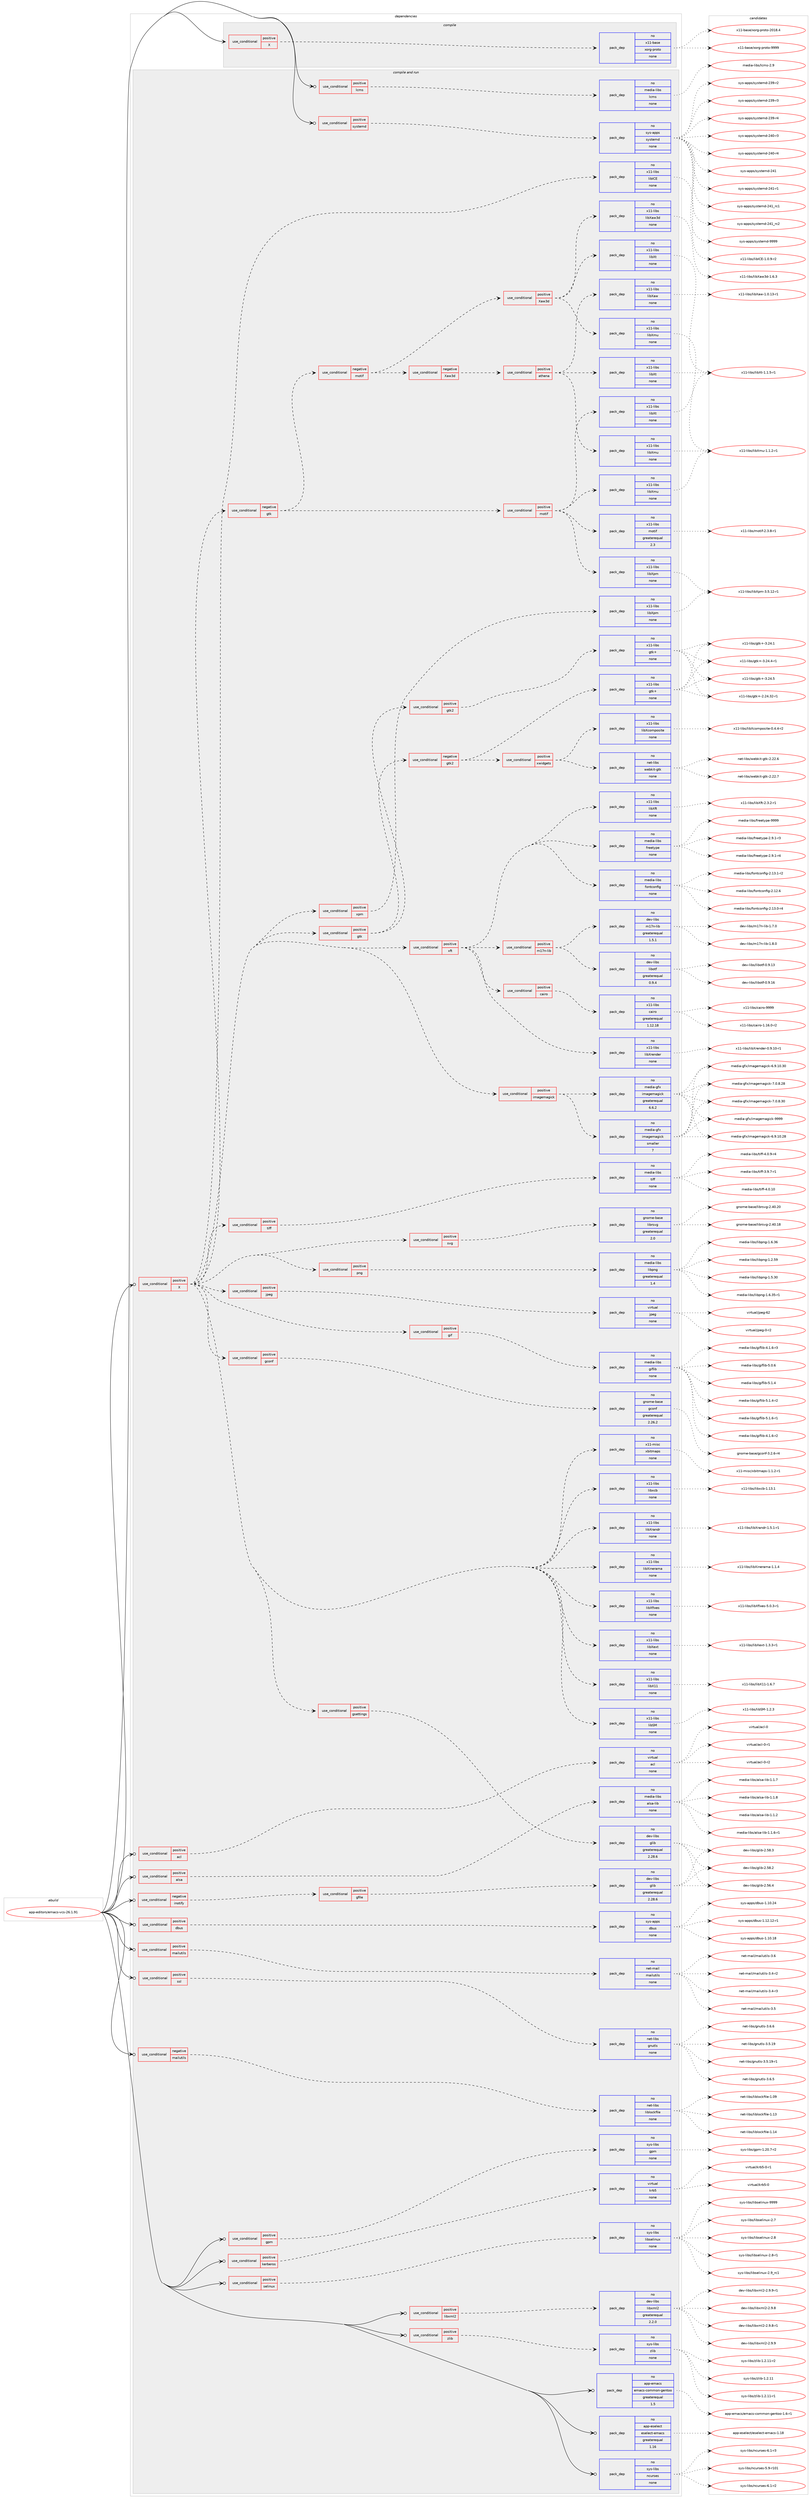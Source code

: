 digraph prolog {

# *************
# Graph options
# *************

newrank=true;
concentrate=true;
compound=true;
graph [rankdir=LR,fontname=Helvetica,fontsize=10,ranksep=1.5];#, ranksep=2.5, nodesep=0.2];
edge  [arrowhead=vee];
node  [fontname=Helvetica,fontsize=10];

# **********
# The ebuild
# **********

subgraph cluster_leftcol {
color=gray;
rank=same;
label=<<i>ebuild</i>>;
id [label="app-editors/emacs-vcs-26.1.91", color=red, width=4, href="../app-editors/emacs-vcs-26.1.91.svg"];
}

# ****************
# The dependencies
# ****************

subgraph cluster_midcol {
color=gray;
label=<<i>dependencies</i>>;
subgraph cluster_compile {
fillcolor="#eeeeee";
style=filled;
label=<<i>compile</i>>;
subgraph cond348476 {
dependency1279405 [label=<<TABLE BORDER="0" CELLBORDER="1" CELLSPACING="0" CELLPADDING="4"><TR><TD ROWSPAN="3" CELLPADDING="10">use_conditional</TD></TR><TR><TD>positive</TD></TR><TR><TD>X</TD></TR></TABLE>>, shape=none, color=red];
subgraph pack911025 {
dependency1279406 [label=<<TABLE BORDER="0" CELLBORDER="1" CELLSPACING="0" CELLPADDING="4" WIDTH="220"><TR><TD ROWSPAN="6" CELLPADDING="30">pack_dep</TD></TR><TR><TD WIDTH="110">no</TD></TR><TR><TD>x11-base</TD></TR><TR><TD>xorg-proto</TD></TR><TR><TD>none</TD></TR><TR><TD></TD></TR></TABLE>>, shape=none, color=blue];
}
dependency1279405:e -> dependency1279406:w [weight=20,style="dashed",arrowhead="vee"];
}
id:e -> dependency1279405:w [weight=20,style="solid",arrowhead="vee"];
}
subgraph cluster_compileandrun {
fillcolor="#eeeeee";
style=filled;
label=<<i>compile and run</i>>;
subgraph cond348477 {
dependency1279407 [label=<<TABLE BORDER="0" CELLBORDER="1" CELLSPACING="0" CELLPADDING="4"><TR><TD ROWSPAN="3" CELLPADDING="10">use_conditional</TD></TR><TR><TD>negative</TD></TR><TR><TD>inotify</TD></TR></TABLE>>, shape=none, color=red];
subgraph cond348478 {
dependency1279408 [label=<<TABLE BORDER="0" CELLBORDER="1" CELLSPACING="0" CELLPADDING="4"><TR><TD ROWSPAN="3" CELLPADDING="10">use_conditional</TD></TR><TR><TD>positive</TD></TR><TR><TD>gfile</TD></TR></TABLE>>, shape=none, color=red];
subgraph pack911026 {
dependency1279409 [label=<<TABLE BORDER="0" CELLBORDER="1" CELLSPACING="0" CELLPADDING="4" WIDTH="220"><TR><TD ROWSPAN="6" CELLPADDING="30">pack_dep</TD></TR><TR><TD WIDTH="110">no</TD></TR><TR><TD>dev-libs</TD></TR><TR><TD>glib</TD></TR><TR><TD>greaterequal</TD></TR><TR><TD>2.28.6</TD></TR></TABLE>>, shape=none, color=blue];
}
dependency1279408:e -> dependency1279409:w [weight=20,style="dashed",arrowhead="vee"];
}
dependency1279407:e -> dependency1279408:w [weight=20,style="dashed",arrowhead="vee"];
}
id:e -> dependency1279407:w [weight=20,style="solid",arrowhead="odotvee"];
subgraph cond348479 {
dependency1279410 [label=<<TABLE BORDER="0" CELLBORDER="1" CELLSPACING="0" CELLPADDING="4"><TR><TD ROWSPAN="3" CELLPADDING="10">use_conditional</TD></TR><TR><TD>negative</TD></TR><TR><TD>mailutils</TD></TR></TABLE>>, shape=none, color=red];
subgraph pack911027 {
dependency1279411 [label=<<TABLE BORDER="0" CELLBORDER="1" CELLSPACING="0" CELLPADDING="4" WIDTH="220"><TR><TD ROWSPAN="6" CELLPADDING="30">pack_dep</TD></TR><TR><TD WIDTH="110">no</TD></TR><TR><TD>net-libs</TD></TR><TR><TD>liblockfile</TD></TR><TR><TD>none</TD></TR><TR><TD></TD></TR></TABLE>>, shape=none, color=blue];
}
dependency1279410:e -> dependency1279411:w [weight=20,style="dashed",arrowhead="vee"];
}
id:e -> dependency1279410:w [weight=20,style="solid",arrowhead="odotvee"];
subgraph cond348480 {
dependency1279412 [label=<<TABLE BORDER="0" CELLBORDER="1" CELLSPACING="0" CELLPADDING="4"><TR><TD ROWSPAN="3" CELLPADDING="10">use_conditional</TD></TR><TR><TD>positive</TD></TR><TR><TD>X</TD></TR></TABLE>>, shape=none, color=red];
subgraph pack911028 {
dependency1279413 [label=<<TABLE BORDER="0" CELLBORDER="1" CELLSPACING="0" CELLPADDING="4" WIDTH="220"><TR><TD ROWSPAN="6" CELLPADDING="30">pack_dep</TD></TR><TR><TD WIDTH="110">no</TD></TR><TR><TD>x11-libs</TD></TR><TR><TD>libICE</TD></TR><TR><TD>none</TD></TR><TR><TD></TD></TR></TABLE>>, shape=none, color=blue];
}
dependency1279412:e -> dependency1279413:w [weight=20,style="dashed",arrowhead="vee"];
subgraph pack911029 {
dependency1279414 [label=<<TABLE BORDER="0" CELLBORDER="1" CELLSPACING="0" CELLPADDING="4" WIDTH="220"><TR><TD ROWSPAN="6" CELLPADDING="30">pack_dep</TD></TR><TR><TD WIDTH="110">no</TD></TR><TR><TD>x11-libs</TD></TR><TR><TD>libSM</TD></TR><TR><TD>none</TD></TR><TR><TD></TD></TR></TABLE>>, shape=none, color=blue];
}
dependency1279412:e -> dependency1279414:w [weight=20,style="dashed",arrowhead="vee"];
subgraph pack911030 {
dependency1279415 [label=<<TABLE BORDER="0" CELLBORDER="1" CELLSPACING="0" CELLPADDING="4" WIDTH="220"><TR><TD ROWSPAN="6" CELLPADDING="30">pack_dep</TD></TR><TR><TD WIDTH="110">no</TD></TR><TR><TD>x11-libs</TD></TR><TR><TD>libX11</TD></TR><TR><TD>none</TD></TR><TR><TD></TD></TR></TABLE>>, shape=none, color=blue];
}
dependency1279412:e -> dependency1279415:w [weight=20,style="dashed",arrowhead="vee"];
subgraph pack911031 {
dependency1279416 [label=<<TABLE BORDER="0" CELLBORDER="1" CELLSPACING="0" CELLPADDING="4" WIDTH="220"><TR><TD ROWSPAN="6" CELLPADDING="30">pack_dep</TD></TR><TR><TD WIDTH="110">no</TD></TR><TR><TD>x11-libs</TD></TR><TR><TD>libXext</TD></TR><TR><TD>none</TD></TR><TR><TD></TD></TR></TABLE>>, shape=none, color=blue];
}
dependency1279412:e -> dependency1279416:w [weight=20,style="dashed",arrowhead="vee"];
subgraph pack911032 {
dependency1279417 [label=<<TABLE BORDER="0" CELLBORDER="1" CELLSPACING="0" CELLPADDING="4" WIDTH="220"><TR><TD ROWSPAN="6" CELLPADDING="30">pack_dep</TD></TR><TR><TD WIDTH="110">no</TD></TR><TR><TD>x11-libs</TD></TR><TR><TD>libXfixes</TD></TR><TR><TD>none</TD></TR><TR><TD></TD></TR></TABLE>>, shape=none, color=blue];
}
dependency1279412:e -> dependency1279417:w [weight=20,style="dashed",arrowhead="vee"];
subgraph pack911033 {
dependency1279418 [label=<<TABLE BORDER="0" CELLBORDER="1" CELLSPACING="0" CELLPADDING="4" WIDTH="220"><TR><TD ROWSPAN="6" CELLPADDING="30">pack_dep</TD></TR><TR><TD WIDTH="110">no</TD></TR><TR><TD>x11-libs</TD></TR><TR><TD>libXinerama</TD></TR><TR><TD>none</TD></TR><TR><TD></TD></TR></TABLE>>, shape=none, color=blue];
}
dependency1279412:e -> dependency1279418:w [weight=20,style="dashed",arrowhead="vee"];
subgraph pack911034 {
dependency1279419 [label=<<TABLE BORDER="0" CELLBORDER="1" CELLSPACING="0" CELLPADDING="4" WIDTH="220"><TR><TD ROWSPAN="6" CELLPADDING="30">pack_dep</TD></TR><TR><TD WIDTH="110">no</TD></TR><TR><TD>x11-libs</TD></TR><TR><TD>libXrandr</TD></TR><TR><TD>none</TD></TR><TR><TD></TD></TR></TABLE>>, shape=none, color=blue];
}
dependency1279412:e -> dependency1279419:w [weight=20,style="dashed",arrowhead="vee"];
subgraph pack911035 {
dependency1279420 [label=<<TABLE BORDER="0" CELLBORDER="1" CELLSPACING="0" CELLPADDING="4" WIDTH="220"><TR><TD ROWSPAN="6" CELLPADDING="30">pack_dep</TD></TR><TR><TD WIDTH="110">no</TD></TR><TR><TD>x11-libs</TD></TR><TR><TD>libxcb</TD></TR><TR><TD>none</TD></TR><TR><TD></TD></TR></TABLE>>, shape=none, color=blue];
}
dependency1279412:e -> dependency1279420:w [weight=20,style="dashed",arrowhead="vee"];
subgraph pack911036 {
dependency1279421 [label=<<TABLE BORDER="0" CELLBORDER="1" CELLSPACING="0" CELLPADDING="4" WIDTH="220"><TR><TD ROWSPAN="6" CELLPADDING="30">pack_dep</TD></TR><TR><TD WIDTH="110">no</TD></TR><TR><TD>x11-misc</TD></TR><TR><TD>xbitmaps</TD></TR><TR><TD>none</TD></TR><TR><TD></TD></TR></TABLE>>, shape=none, color=blue];
}
dependency1279412:e -> dependency1279421:w [weight=20,style="dashed",arrowhead="vee"];
subgraph cond348481 {
dependency1279422 [label=<<TABLE BORDER="0" CELLBORDER="1" CELLSPACING="0" CELLPADDING="4"><TR><TD ROWSPAN="3" CELLPADDING="10">use_conditional</TD></TR><TR><TD>positive</TD></TR><TR><TD>gconf</TD></TR></TABLE>>, shape=none, color=red];
subgraph pack911037 {
dependency1279423 [label=<<TABLE BORDER="0" CELLBORDER="1" CELLSPACING="0" CELLPADDING="4" WIDTH="220"><TR><TD ROWSPAN="6" CELLPADDING="30">pack_dep</TD></TR><TR><TD WIDTH="110">no</TD></TR><TR><TD>gnome-base</TD></TR><TR><TD>gconf</TD></TR><TR><TD>greaterequal</TD></TR><TR><TD>2.26.2</TD></TR></TABLE>>, shape=none, color=blue];
}
dependency1279422:e -> dependency1279423:w [weight=20,style="dashed",arrowhead="vee"];
}
dependency1279412:e -> dependency1279422:w [weight=20,style="dashed",arrowhead="vee"];
subgraph cond348482 {
dependency1279424 [label=<<TABLE BORDER="0" CELLBORDER="1" CELLSPACING="0" CELLPADDING="4"><TR><TD ROWSPAN="3" CELLPADDING="10">use_conditional</TD></TR><TR><TD>positive</TD></TR><TR><TD>gsettings</TD></TR></TABLE>>, shape=none, color=red];
subgraph pack911038 {
dependency1279425 [label=<<TABLE BORDER="0" CELLBORDER="1" CELLSPACING="0" CELLPADDING="4" WIDTH="220"><TR><TD ROWSPAN="6" CELLPADDING="30">pack_dep</TD></TR><TR><TD WIDTH="110">no</TD></TR><TR><TD>dev-libs</TD></TR><TR><TD>glib</TD></TR><TR><TD>greaterequal</TD></TR><TR><TD>2.28.6</TD></TR></TABLE>>, shape=none, color=blue];
}
dependency1279424:e -> dependency1279425:w [weight=20,style="dashed",arrowhead="vee"];
}
dependency1279412:e -> dependency1279424:w [weight=20,style="dashed",arrowhead="vee"];
subgraph cond348483 {
dependency1279426 [label=<<TABLE BORDER="0" CELLBORDER="1" CELLSPACING="0" CELLPADDING="4"><TR><TD ROWSPAN="3" CELLPADDING="10">use_conditional</TD></TR><TR><TD>positive</TD></TR><TR><TD>gif</TD></TR></TABLE>>, shape=none, color=red];
subgraph pack911039 {
dependency1279427 [label=<<TABLE BORDER="0" CELLBORDER="1" CELLSPACING="0" CELLPADDING="4" WIDTH="220"><TR><TD ROWSPAN="6" CELLPADDING="30">pack_dep</TD></TR><TR><TD WIDTH="110">no</TD></TR><TR><TD>media-libs</TD></TR><TR><TD>giflib</TD></TR><TR><TD>none</TD></TR><TR><TD></TD></TR></TABLE>>, shape=none, color=blue];
}
dependency1279426:e -> dependency1279427:w [weight=20,style="dashed",arrowhead="vee"];
}
dependency1279412:e -> dependency1279426:w [weight=20,style="dashed",arrowhead="vee"];
subgraph cond348484 {
dependency1279428 [label=<<TABLE BORDER="0" CELLBORDER="1" CELLSPACING="0" CELLPADDING="4"><TR><TD ROWSPAN="3" CELLPADDING="10">use_conditional</TD></TR><TR><TD>positive</TD></TR><TR><TD>jpeg</TD></TR></TABLE>>, shape=none, color=red];
subgraph pack911040 {
dependency1279429 [label=<<TABLE BORDER="0" CELLBORDER="1" CELLSPACING="0" CELLPADDING="4" WIDTH="220"><TR><TD ROWSPAN="6" CELLPADDING="30">pack_dep</TD></TR><TR><TD WIDTH="110">no</TD></TR><TR><TD>virtual</TD></TR><TR><TD>jpeg</TD></TR><TR><TD>none</TD></TR><TR><TD></TD></TR></TABLE>>, shape=none, color=blue];
}
dependency1279428:e -> dependency1279429:w [weight=20,style="dashed",arrowhead="vee"];
}
dependency1279412:e -> dependency1279428:w [weight=20,style="dashed",arrowhead="vee"];
subgraph cond348485 {
dependency1279430 [label=<<TABLE BORDER="0" CELLBORDER="1" CELLSPACING="0" CELLPADDING="4"><TR><TD ROWSPAN="3" CELLPADDING="10">use_conditional</TD></TR><TR><TD>positive</TD></TR><TR><TD>png</TD></TR></TABLE>>, shape=none, color=red];
subgraph pack911041 {
dependency1279431 [label=<<TABLE BORDER="0" CELLBORDER="1" CELLSPACING="0" CELLPADDING="4" WIDTH="220"><TR><TD ROWSPAN="6" CELLPADDING="30">pack_dep</TD></TR><TR><TD WIDTH="110">no</TD></TR><TR><TD>media-libs</TD></TR><TR><TD>libpng</TD></TR><TR><TD>greaterequal</TD></TR><TR><TD>1.4</TD></TR></TABLE>>, shape=none, color=blue];
}
dependency1279430:e -> dependency1279431:w [weight=20,style="dashed",arrowhead="vee"];
}
dependency1279412:e -> dependency1279430:w [weight=20,style="dashed",arrowhead="vee"];
subgraph cond348486 {
dependency1279432 [label=<<TABLE BORDER="0" CELLBORDER="1" CELLSPACING="0" CELLPADDING="4"><TR><TD ROWSPAN="3" CELLPADDING="10">use_conditional</TD></TR><TR><TD>positive</TD></TR><TR><TD>svg</TD></TR></TABLE>>, shape=none, color=red];
subgraph pack911042 {
dependency1279433 [label=<<TABLE BORDER="0" CELLBORDER="1" CELLSPACING="0" CELLPADDING="4" WIDTH="220"><TR><TD ROWSPAN="6" CELLPADDING="30">pack_dep</TD></TR><TR><TD WIDTH="110">no</TD></TR><TR><TD>gnome-base</TD></TR><TR><TD>librsvg</TD></TR><TR><TD>greaterequal</TD></TR><TR><TD>2.0</TD></TR></TABLE>>, shape=none, color=blue];
}
dependency1279432:e -> dependency1279433:w [weight=20,style="dashed",arrowhead="vee"];
}
dependency1279412:e -> dependency1279432:w [weight=20,style="dashed",arrowhead="vee"];
subgraph cond348487 {
dependency1279434 [label=<<TABLE BORDER="0" CELLBORDER="1" CELLSPACING="0" CELLPADDING="4"><TR><TD ROWSPAN="3" CELLPADDING="10">use_conditional</TD></TR><TR><TD>positive</TD></TR><TR><TD>tiff</TD></TR></TABLE>>, shape=none, color=red];
subgraph pack911043 {
dependency1279435 [label=<<TABLE BORDER="0" CELLBORDER="1" CELLSPACING="0" CELLPADDING="4" WIDTH="220"><TR><TD ROWSPAN="6" CELLPADDING="30">pack_dep</TD></TR><TR><TD WIDTH="110">no</TD></TR><TR><TD>media-libs</TD></TR><TR><TD>tiff</TD></TR><TR><TD>none</TD></TR><TR><TD></TD></TR></TABLE>>, shape=none, color=blue];
}
dependency1279434:e -> dependency1279435:w [weight=20,style="dashed",arrowhead="vee"];
}
dependency1279412:e -> dependency1279434:w [weight=20,style="dashed",arrowhead="vee"];
subgraph cond348488 {
dependency1279436 [label=<<TABLE BORDER="0" CELLBORDER="1" CELLSPACING="0" CELLPADDING="4"><TR><TD ROWSPAN="3" CELLPADDING="10">use_conditional</TD></TR><TR><TD>positive</TD></TR><TR><TD>xpm</TD></TR></TABLE>>, shape=none, color=red];
subgraph pack911044 {
dependency1279437 [label=<<TABLE BORDER="0" CELLBORDER="1" CELLSPACING="0" CELLPADDING="4" WIDTH="220"><TR><TD ROWSPAN="6" CELLPADDING="30">pack_dep</TD></TR><TR><TD WIDTH="110">no</TD></TR><TR><TD>x11-libs</TD></TR><TR><TD>libXpm</TD></TR><TR><TD>none</TD></TR><TR><TD></TD></TR></TABLE>>, shape=none, color=blue];
}
dependency1279436:e -> dependency1279437:w [weight=20,style="dashed",arrowhead="vee"];
}
dependency1279412:e -> dependency1279436:w [weight=20,style="dashed",arrowhead="vee"];
subgraph cond348489 {
dependency1279438 [label=<<TABLE BORDER="0" CELLBORDER="1" CELLSPACING="0" CELLPADDING="4"><TR><TD ROWSPAN="3" CELLPADDING="10">use_conditional</TD></TR><TR><TD>positive</TD></TR><TR><TD>imagemagick</TD></TR></TABLE>>, shape=none, color=red];
subgraph pack911045 {
dependency1279439 [label=<<TABLE BORDER="0" CELLBORDER="1" CELLSPACING="0" CELLPADDING="4" WIDTH="220"><TR><TD ROWSPAN="6" CELLPADDING="30">pack_dep</TD></TR><TR><TD WIDTH="110">no</TD></TR><TR><TD>media-gfx</TD></TR><TR><TD>imagemagick</TD></TR><TR><TD>greaterequal</TD></TR><TR><TD>6.6.2</TD></TR></TABLE>>, shape=none, color=blue];
}
dependency1279438:e -> dependency1279439:w [weight=20,style="dashed",arrowhead="vee"];
subgraph pack911046 {
dependency1279440 [label=<<TABLE BORDER="0" CELLBORDER="1" CELLSPACING="0" CELLPADDING="4" WIDTH="220"><TR><TD ROWSPAN="6" CELLPADDING="30">pack_dep</TD></TR><TR><TD WIDTH="110">no</TD></TR><TR><TD>media-gfx</TD></TR><TR><TD>imagemagick</TD></TR><TR><TD>smaller</TD></TR><TR><TD>7</TD></TR></TABLE>>, shape=none, color=blue];
}
dependency1279438:e -> dependency1279440:w [weight=20,style="dashed",arrowhead="vee"];
}
dependency1279412:e -> dependency1279438:w [weight=20,style="dashed",arrowhead="vee"];
subgraph cond348490 {
dependency1279441 [label=<<TABLE BORDER="0" CELLBORDER="1" CELLSPACING="0" CELLPADDING="4"><TR><TD ROWSPAN="3" CELLPADDING="10">use_conditional</TD></TR><TR><TD>positive</TD></TR><TR><TD>xft</TD></TR></TABLE>>, shape=none, color=red];
subgraph pack911047 {
dependency1279442 [label=<<TABLE BORDER="0" CELLBORDER="1" CELLSPACING="0" CELLPADDING="4" WIDTH="220"><TR><TD ROWSPAN="6" CELLPADDING="30">pack_dep</TD></TR><TR><TD WIDTH="110">no</TD></TR><TR><TD>media-libs</TD></TR><TR><TD>fontconfig</TD></TR><TR><TD>none</TD></TR><TR><TD></TD></TR></TABLE>>, shape=none, color=blue];
}
dependency1279441:e -> dependency1279442:w [weight=20,style="dashed",arrowhead="vee"];
subgraph pack911048 {
dependency1279443 [label=<<TABLE BORDER="0" CELLBORDER="1" CELLSPACING="0" CELLPADDING="4" WIDTH="220"><TR><TD ROWSPAN="6" CELLPADDING="30">pack_dep</TD></TR><TR><TD WIDTH="110">no</TD></TR><TR><TD>media-libs</TD></TR><TR><TD>freetype</TD></TR><TR><TD>none</TD></TR><TR><TD></TD></TR></TABLE>>, shape=none, color=blue];
}
dependency1279441:e -> dependency1279443:w [weight=20,style="dashed",arrowhead="vee"];
subgraph pack911049 {
dependency1279444 [label=<<TABLE BORDER="0" CELLBORDER="1" CELLSPACING="0" CELLPADDING="4" WIDTH="220"><TR><TD ROWSPAN="6" CELLPADDING="30">pack_dep</TD></TR><TR><TD WIDTH="110">no</TD></TR><TR><TD>x11-libs</TD></TR><TR><TD>libXft</TD></TR><TR><TD>none</TD></TR><TR><TD></TD></TR></TABLE>>, shape=none, color=blue];
}
dependency1279441:e -> dependency1279444:w [weight=20,style="dashed",arrowhead="vee"];
subgraph pack911050 {
dependency1279445 [label=<<TABLE BORDER="0" CELLBORDER="1" CELLSPACING="0" CELLPADDING="4" WIDTH="220"><TR><TD ROWSPAN="6" CELLPADDING="30">pack_dep</TD></TR><TR><TD WIDTH="110">no</TD></TR><TR><TD>x11-libs</TD></TR><TR><TD>libXrender</TD></TR><TR><TD>none</TD></TR><TR><TD></TD></TR></TABLE>>, shape=none, color=blue];
}
dependency1279441:e -> dependency1279445:w [weight=20,style="dashed",arrowhead="vee"];
subgraph cond348491 {
dependency1279446 [label=<<TABLE BORDER="0" CELLBORDER="1" CELLSPACING="0" CELLPADDING="4"><TR><TD ROWSPAN="3" CELLPADDING="10">use_conditional</TD></TR><TR><TD>positive</TD></TR><TR><TD>cairo</TD></TR></TABLE>>, shape=none, color=red];
subgraph pack911051 {
dependency1279447 [label=<<TABLE BORDER="0" CELLBORDER="1" CELLSPACING="0" CELLPADDING="4" WIDTH="220"><TR><TD ROWSPAN="6" CELLPADDING="30">pack_dep</TD></TR><TR><TD WIDTH="110">no</TD></TR><TR><TD>x11-libs</TD></TR><TR><TD>cairo</TD></TR><TR><TD>greaterequal</TD></TR><TR><TD>1.12.18</TD></TR></TABLE>>, shape=none, color=blue];
}
dependency1279446:e -> dependency1279447:w [weight=20,style="dashed",arrowhead="vee"];
}
dependency1279441:e -> dependency1279446:w [weight=20,style="dashed",arrowhead="vee"];
subgraph cond348492 {
dependency1279448 [label=<<TABLE BORDER="0" CELLBORDER="1" CELLSPACING="0" CELLPADDING="4"><TR><TD ROWSPAN="3" CELLPADDING="10">use_conditional</TD></TR><TR><TD>positive</TD></TR><TR><TD>m17n-lib</TD></TR></TABLE>>, shape=none, color=red];
subgraph pack911052 {
dependency1279449 [label=<<TABLE BORDER="0" CELLBORDER="1" CELLSPACING="0" CELLPADDING="4" WIDTH="220"><TR><TD ROWSPAN="6" CELLPADDING="30">pack_dep</TD></TR><TR><TD WIDTH="110">no</TD></TR><TR><TD>dev-libs</TD></TR><TR><TD>libotf</TD></TR><TR><TD>greaterequal</TD></TR><TR><TD>0.9.4</TD></TR></TABLE>>, shape=none, color=blue];
}
dependency1279448:e -> dependency1279449:w [weight=20,style="dashed",arrowhead="vee"];
subgraph pack911053 {
dependency1279450 [label=<<TABLE BORDER="0" CELLBORDER="1" CELLSPACING="0" CELLPADDING="4" WIDTH="220"><TR><TD ROWSPAN="6" CELLPADDING="30">pack_dep</TD></TR><TR><TD WIDTH="110">no</TD></TR><TR><TD>dev-libs</TD></TR><TR><TD>m17n-lib</TD></TR><TR><TD>greaterequal</TD></TR><TR><TD>1.5.1</TD></TR></TABLE>>, shape=none, color=blue];
}
dependency1279448:e -> dependency1279450:w [weight=20,style="dashed",arrowhead="vee"];
}
dependency1279441:e -> dependency1279448:w [weight=20,style="dashed",arrowhead="vee"];
}
dependency1279412:e -> dependency1279441:w [weight=20,style="dashed",arrowhead="vee"];
subgraph cond348493 {
dependency1279451 [label=<<TABLE BORDER="0" CELLBORDER="1" CELLSPACING="0" CELLPADDING="4"><TR><TD ROWSPAN="3" CELLPADDING="10">use_conditional</TD></TR><TR><TD>positive</TD></TR><TR><TD>gtk</TD></TR></TABLE>>, shape=none, color=red];
subgraph cond348494 {
dependency1279452 [label=<<TABLE BORDER="0" CELLBORDER="1" CELLSPACING="0" CELLPADDING="4"><TR><TD ROWSPAN="3" CELLPADDING="10">use_conditional</TD></TR><TR><TD>positive</TD></TR><TR><TD>gtk2</TD></TR></TABLE>>, shape=none, color=red];
subgraph pack911054 {
dependency1279453 [label=<<TABLE BORDER="0" CELLBORDER="1" CELLSPACING="0" CELLPADDING="4" WIDTH="220"><TR><TD ROWSPAN="6" CELLPADDING="30">pack_dep</TD></TR><TR><TD WIDTH="110">no</TD></TR><TR><TD>x11-libs</TD></TR><TR><TD>gtk+</TD></TR><TR><TD>none</TD></TR><TR><TD></TD></TR></TABLE>>, shape=none, color=blue];
}
dependency1279452:e -> dependency1279453:w [weight=20,style="dashed",arrowhead="vee"];
}
dependency1279451:e -> dependency1279452:w [weight=20,style="dashed",arrowhead="vee"];
subgraph cond348495 {
dependency1279454 [label=<<TABLE BORDER="0" CELLBORDER="1" CELLSPACING="0" CELLPADDING="4"><TR><TD ROWSPAN="3" CELLPADDING="10">use_conditional</TD></TR><TR><TD>negative</TD></TR><TR><TD>gtk2</TD></TR></TABLE>>, shape=none, color=red];
subgraph pack911055 {
dependency1279455 [label=<<TABLE BORDER="0" CELLBORDER="1" CELLSPACING="0" CELLPADDING="4" WIDTH="220"><TR><TD ROWSPAN="6" CELLPADDING="30">pack_dep</TD></TR><TR><TD WIDTH="110">no</TD></TR><TR><TD>x11-libs</TD></TR><TR><TD>gtk+</TD></TR><TR><TD>none</TD></TR><TR><TD></TD></TR></TABLE>>, shape=none, color=blue];
}
dependency1279454:e -> dependency1279455:w [weight=20,style="dashed",arrowhead="vee"];
subgraph cond348496 {
dependency1279456 [label=<<TABLE BORDER="0" CELLBORDER="1" CELLSPACING="0" CELLPADDING="4"><TR><TD ROWSPAN="3" CELLPADDING="10">use_conditional</TD></TR><TR><TD>positive</TD></TR><TR><TD>xwidgets</TD></TR></TABLE>>, shape=none, color=red];
subgraph pack911056 {
dependency1279457 [label=<<TABLE BORDER="0" CELLBORDER="1" CELLSPACING="0" CELLPADDING="4" WIDTH="220"><TR><TD ROWSPAN="6" CELLPADDING="30">pack_dep</TD></TR><TR><TD WIDTH="110">no</TD></TR><TR><TD>net-libs</TD></TR><TR><TD>webkit-gtk</TD></TR><TR><TD>none</TD></TR><TR><TD></TD></TR></TABLE>>, shape=none, color=blue];
}
dependency1279456:e -> dependency1279457:w [weight=20,style="dashed",arrowhead="vee"];
subgraph pack911057 {
dependency1279458 [label=<<TABLE BORDER="0" CELLBORDER="1" CELLSPACING="0" CELLPADDING="4" WIDTH="220"><TR><TD ROWSPAN="6" CELLPADDING="30">pack_dep</TD></TR><TR><TD WIDTH="110">no</TD></TR><TR><TD>x11-libs</TD></TR><TR><TD>libXcomposite</TD></TR><TR><TD>none</TD></TR><TR><TD></TD></TR></TABLE>>, shape=none, color=blue];
}
dependency1279456:e -> dependency1279458:w [weight=20,style="dashed",arrowhead="vee"];
}
dependency1279454:e -> dependency1279456:w [weight=20,style="dashed",arrowhead="vee"];
}
dependency1279451:e -> dependency1279454:w [weight=20,style="dashed",arrowhead="vee"];
}
dependency1279412:e -> dependency1279451:w [weight=20,style="dashed",arrowhead="vee"];
subgraph cond348497 {
dependency1279459 [label=<<TABLE BORDER="0" CELLBORDER="1" CELLSPACING="0" CELLPADDING="4"><TR><TD ROWSPAN="3" CELLPADDING="10">use_conditional</TD></TR><TR><TD>negative</TD></TR><TR><TD>gtk</TD></TR></TABLE>>, shape=none, color=red];
subgraph cond348498 {
dependency1279460 [label=<<TABLE BORDER="0" CELLBORDER="1" CELLSPACING="0" CELLPADDING="4"><TR><TD ROWSPAN="3" CELLPADDING="10">use_conditional</TD></TR><TR><TD>positive</TD></TR><TR><TD>motif</TD></TR></TABLE>>, shape=none, color=red];
subgraph pack911058 {
dependency1279461 [label=<<TABLE BORDER="0" CELLBORDER="1" CELLSPACING="0" CELLPADDING="4" WIDTH="220"><TR><TD ROWSPAN="6" CELLPADDING="30">pack_dep</TD></TR><TR><TD WIDTH="110">no</TD></TR><TR><TD>x11-libs</TD></TR><TR><TD>motif</TD></TR><TR><TD>greaterequal</TD></TR><TR><TD>2.3</TD></TR></TABLE>>, shape=none, color=blue];
}
dependency1279460:e -> dependency1279461:w [weight=20,style="dashed",arrowhead="vee"];
subgraph pack911059 {
dependency1279462 [label=<<TABLE BORDER="0" CELLBORDER="1" CELLSPACING="0" CELLPADDING="4" WIDTH="220"><TR><TD ROWSPAN="6" CELLPADDING="30">pack_dep</TD></TR><TR><TD WIDTH="110">no</TD></TR><TR><TD>x11-libs</TD></TR><TR><TD>libXpm</TD></TR><TR><TD>none</TD></TR><TR><TD></TD></TR></TABLE>>, shape=none, color=blue];
}
dependency1279460:e -> dependency1279462:w [weight=20,style="dashed",arrowhead="vee"];
subgraph pack911060 {
dependency1279463 [label=<<TABLE BORDER="0" CELLBORDER="1" CELLSPACING="0" CELLPADDING="4" WIDTH="220"><TR><TD ROWSPAN="6" CELLPADDING="30">pack_dep</TD></TR><TR><TD WIDTH="110">no</TD></TR><TR><TD>x11-libs</TD></TR><TR><TD>libXmu</TD></TR><TR><TD>none</TD></TR><TR><TD></TD></TR></TABLE>>, shape=none, color=blue];
}
dependency1279460:e -> dependency1279463:w [weight=20,style="dashed",arrowhead="vee"];
subgraph pack911061 {
dependency1279464 [label=<<TABLE BORDER="0" CELLBORDER="1" CELLSPACING="0" CELLPADDING="4" WIDTH="220"><TR><TD ROWSPAN="6" CELLPADDING="30">pack_dep</TD></TR><TR><TD WIDTH="110">no</TD></TR><TR><TD>x11-libs</TD></TR><TR><TD>libXt</TD></TR><TR><TD>none</TD></TR><TR><TD></TD></TR></TABLE>>, shape=none, color=blue];
}
dependency1279460:e -> dependency1279464:w [weight=20,style="dashed",arrowhead="vee"];
}
dependency1279459:e -> dependency1279460:w [weight=20,style="dashed",arrowhead="vee"];
subgraph cond348499 {
dependency1279465 [label=<<TABLE BORDER="0" CELLBORDER="1" CELLSPACING="0" CELLPADDING="4"><TR><TD ROWSPAN="3" CELLPADDING="10">use_conditional</TD></TR><TR><TD>negative</TD></TR><TR><TD>motif</TD></TR></TABLE>>, shape=none, color=red];
subgraph cond348500 {
dependency1279466 [label=<<TABLE BORDER="0" CELLBORDER="1" CELLSPACING="0" CELLPADDING="4"><TR><TD ROWSPAN="3" CELLPADDING="10">use_conditional</TD></TR><TR><TD>positive</TD></TR><TR><TD>Xaw3d</TD></TR></TABLE>>, shape=none, color=red];
subgraph pack911062 {
dependency1279467 [label=<<TABLE BORDER="0" CELLBORDER="1" CELLSPACING="0" CELLPADDING="4" WIDTH="220"><TR><TD ROWSPAN="6" CELLPADDING="30">pack_dep</TD></TR><TR><TD WIDTH="110">no</TD></TR><TR><TD>x11-libs</TD></TR><TR><TD>libXaw3d</TD></TR><TR><TD>none</TD></TR><TR><TD></TD></TR></TABLE>>, shape=none, color=blue];
}
dependency1279466:e -> dependency1279467:w [weight=20,style="dashed",arrowhead="vee"];
subgraph pack911063 {
dependency1279468 [label=<<TABLE BORDER="0" CELLBORDER="1" CELLSPACING="0" CELLPADDING="4" WIDTH="220"><TR><TD ROWSPAN="6" CELLPADDING="30">pack_dep</TD></TR><TR><TD WIDTH="110">no</TD></TR><TR><TD>x11-libs</TD></TR><TR><TD>libXmu</TD></TR><TR><TD>none</TD></TR><TR><TD></TD></TR></TABLE>>, shape=none, color=blue];
}
dependency1279466:e -> dependency1279468:w [weight=20,style="dashed",arrowhead="vee"];
subgraph pack911064 {
dependency1279469 [label=<<TABLE BORDER="0" CELLBORDER="1" CELLSPACING="0" CELLPADDING="4" WIDTH="220"><TR><TD ROWSPAN="6" CELLPADDING="30">pack_dep</TD></TR><TR><TD WIDTH="110">no</TD></TR><TR><TD>x11-libs</TD></TR><TR><TD>libXt</TD></TR><TR><TD>none</TD></TR><TR><TD></TD></TR></TABLE>>, shape=none, color=blue];
}
dependency1279466:e -> dependency1279469:w [weight=20,style="dashed",arrowhead="vee"];
}
dependency1279465:e -> dependency1279466:w [weight=20,style="dashed",arrowhead="vee"];
subgraph cond348501 {
dependency1279470 [label=<<TABLE BORDER="0" CELLBORDER="1" CELLSPACING="0" CELLPADDING="4"><TR><TD ROWSPAN="3" CELLPADDING="10">use_conditional</TD></TR><TR><TD>negative</TD></TR><TR><TD>Xaw3d</TD></TR></TABLE>>, shape=none, color=red];
subgraph cond348502 {
dependency1279471 [label=<<TABLE BORDER="0" CELLBORDER="1" CELLSPACING="0" CELLPADDING="4"><TR><TD ROWSPAN="3" CELLPADDING="10">use_conditional</TD></TR><TR><TD>positive</TD></TR><TR><TD>athena</TD></TR></TABLE>>, shape=none, color=red];
subgraph pack911065 {
dependency1279472 [label=<<TABLE BORDER="0" CELLBORDER="1" CELLSPACING="0" CELLPADDING="4" WIDTH="220"><TR><TD ROWSPAN="6" CELLPADDING="30">pack_dep</TD></TR><TR><TD WIDTH="110">no</TD></TR><TR><TD>x11-libs</TD></TR><TR><TD>libXaw</TD></TR><TR><TD>none</TD></TR><TR><TD></TD></TR></TABLE>>, shape=none, color=blue];
}
dependency1279471:e -> dependency1279472:w [weight=20,style="dashed",arrowhead="vee"];
subgraph pack911066 {
dependency1279473 [label=<<TABLE BORDER="0" CELLBORDER="1" CELLSPACING="0" CELLPADDING="4" WIDTH="220"><TR><TD ROWSPAN="6" CELLPADDING="30">pack_dep</TD></TR><TR><TD WIDTH="110">no</TD></TR><TR><TD>x11-libs</TD></TR><TR><TD>libXmu</TD></TR><TR><TD>none</TD></TR><TR><TD></TD></TR></TABLE>>, shape=none, color=blue];
}
dependency1279471:e -> dependency1279473:w [weight=20,style="dashed",arrowhead="vee"];
subgraph pack911067 {
dependency1279474 [label=<<TABLE BORDER="0" CELLBORDER="1" CELLSPACING="0" CELLPADDING="4" WIDTH="220"><TR><TD ROWSPAN="6" CELLPADDING="30">pack_dep</TD></TR><TR><TD WIDTH="110">no</TD></TR><TR><TD>x11-libs</TD></TR><TR><TD>libXt</TD></TR><TR><TD>none</TD></TR><TR><TD></TD></TR></TABLE>>, shape=none, color=blue];
}
dependency1279471:e -> dependency1279474:w [weight=20,style="dashed",arrowhead="vee"];
}
dependency1279470:e -> dependency1279471:w [weight=20,style="dashed",arrowhead="vee"];
}
dependency1279465:e -> dependency1279470:w [weight=20,style="dashed",arrowhead="vee"];
}
dependency1279459:e -> dependency1279465:w [weight=20,style="dashed",arrowhead="vee"];
}
dependency1279412:e -> dependency1279459:w [weight=20,style="dashed",arrowhead="vee"];
}
id:e -> dependency1279412:w [weight=20,style="solid",arrowhead="odotvee"];
subgraph cond348503 {
dependency1279475 [label=<<TABLE BORDER="0" CELLBORDER="1" CELLSPACING="0" CELLPADDING="4"><TR><TD ROWSPAN="3" CELLPADDING="10">use_conditional</TD></TR><TR><TD>positive</TD></TR><TR><TD>acl</TD></TR></TABLE>>, shape=none, color=red];
subgraph pack911068 {
dependency1279476 [label=<<TABLE BORDER="0" CELLBORDER="1" CELLSPACING="0" CELLPADDING="4" WIDTH="220"><TR><TD ROWSPAN="6" CELLPADDING="30">pack_dep</TD></TR><TR><TD WIDTH="110">no</TD></TR><TR><TD>virtual</TD></TR><TR><TD>acl</TD></TR><TR><TD>none</TD></TR><TR><TD></TD></TR></TABLE>>, shape=none, color=blue];
}
dependency1279475:e -> dependency1279476:w [weight=20,style="dashed",arrowhead="vee"];
}
id:e -> dependency1279475:w [weight=20,style="solid",arrowhead="odotvee"];
subgraph cond348504 {
dependency1279477 [label=<<TABLE BORDER="0" CELLBORDER="1" CELLSPACING="0" CELLPADDING="4"><TR><TD ROWSPAN="3" CELLPADDING="10">use_conditional</TD></TR><TR><TD>positive</TD></TR><TR><TD>alsa</TD></TR></TABLE>>, shape=none, color=red];
subgraph pack911069 {
dependency1279478 [label=<<TABLE BORDER="0" CELLBORDER="1" CELLSPACING="0" CELLPADDING="4" WIDTH="220"><TR><TD ROWSPAN="6" CELLPADDING="30">pack_dep</TD></TR><TR><TD WIDTH="110">no</TD></TR><TR><TD>media-libs</TD></TR><TR><TD>alsa-lib</TD></TR><TR><TD>none</TD></TR><TR><TD></TD></TR></TABLE>>, shape=none, color=blue];
}
dependency1279477:e -> dependency1279478:w [weight=20,style="dashed",arrowhead="vee"];
}
id:e -> dependency1279477:w [weight=20,style="solid",arrowhead="odotvee"];
subgraph cond348505 {
dependency1279479 [label=<<TABLE BORDER="0" CELLBORDER="1" CELLSPACING="0" CELLPADDING="4"><TR><TD ROWSPAN="3" CELLPADDING="10">use_conditional</TD></TR><TR><TD>positive</TD></TR><TR><TD>dbus</TD></TR></TABLE>>, shape=none, color=red];
subgraph pack911070 {
dependency1279480 [label=<<TABLE BORDER="0" CELLBORDER="1" CELLSPACING="0" CELLPADDING="4" WIDTH="220"><TR><TD ROWSPAN="6" CELLPADDING="30">pack_dep</TD></TR><TR><TD WIDTH="110">no</TD></TR><TR><TD>sys-apps</TD></TR><TR><TD>dbus</TD></TR><TR><TD>none</TD></TR><TR><TD></TD></TR></TABLE>>, shape=none, color=blue];
}
dependency1279479:e -> dependency1279480:w [weight=20,style="dashed",arrowhead="vee"];
}
id:e -> dependency1279479:w [weight=20,style="solid",arrowhead="odotvee"];
subgraph cond348506 {
dependency1279481 [label=<<TABLE BORDER="0" CELLBORDER="1" CELLSPACING="0" CELLPADDING="4"><TR><TD ROWSPAN="3" CELLPADDING="10">use_conditional</TD></TR><TR><TD>positive</TD></TR><TR><TD>gpm</TD></TR></TABLE>>, shape=none, color=red];
subgraph pack911071 {
dependency1279482 [label=<<TABLE BORDER="0" CELLBORDER="1" CELLSPACING="0" CELLPADDING="4" WIDTH="220"><TR><TD ROWSPAN="6" CELLPADDING="30">pack_dep</TD></TR><TR><TD WIDTH="110">no</TD></TR><TR><TD>sys-libs</TD></TR><TR><TD>gpm</TD></TR><TR><TD>none</TD></TR><TR><TD></TD></TR></TABLE>>, shape=none, color=blue];
}
dependency1279481:e -> dependency1279482:w [weight=20,style="dashed",arrowhead="vee"];
}
id:e -> dependency1279481:w [weight=20,style="solid",arrowhead="odotvee"];
subgraph cond348507 {
dependency1279483 [label=<<TABLE BORDER="0" CELLBORDER="1" CELLSPACING="0" CELLPADDING="4"><TR><TD ROWSPAN="3" CELLPADDING="10">use_conditional</TD></TR><TR><TD>positive</TD></TR><TR><TD>kerberos</TD></TR></TABLE>>, shape=none, color=red];
subgraph pack911072 {
dependency1279484 [label=<<TABLE BORDER="0" CELLBORDER="1" CELLSPACING="0" CELLPADDING="4" WIDTH="220"><TR><TD ROWSPAN="6" CELLPADDING="30">pack_dep</TD></TR><TR><TD WIDTH="110">no</TD></TR><TR><TD>virtual</TD></TR><TR><TD>krb5</TD></TR><TR><TD>none</TD></TR><TR><TD></TD></TR></TABLE>>, shape=none, color=blue];
}
dependency1279483:e -> dependency1279484:w [weight=20,style="dashed",arrowhead="vee"];
}
id:e -> dependency1279483:w [weight=20,style="solid",arrowhead="odotvee"];
subgraph cond348508 {
dependency1279485 [label=<<TABLE BORDER="0" CELLBORDER="1" CELLSPACING="0" CELLPADDING="4"><TR><TD ROWSPAN="3" CELLPADDING="10">use_conditional</TD></TR><TR><TD>positive</TD></TR><TR><TD>lcms</TD></TR></TABLE>>, shape=none, color=red];
subgraph pack911073 {
dependency1279486 [label=<<TABLE BORDER="0" CELLBORDER="1" CELLSPACING="0" CELLPADDING="4" WIDTH="220"><TR><TD ROWSPAN="6" CELLPADDING="30">pack_dep</TD></TR><TR><TD WIDTH="110">no</TD></TR><TR><TD>media-libs</TD></TR><TR><TD>lcms</TD></TR><TR><TD>none</TD></TR><TR><TD></TD></TR></TABLE>>, shape=none, color=blue];
}
dependency1279485:e -> dependency1279486:w [weight=20,style="dashed",arrowhead="vee"];
}
id:e -> dependency1279485:w [weight=20,style="solid",arrowhead="odotvee"];
subgraph cond348509 {
dependency1279487 [label=<<TABLE BORDER="0" CELLBORDER="1" CELLSPACING="0" CELLPADDING="4"><TR><TD ROWSPAN="3" CELLPADDING="10">use_conditional</TD></TR><TR><TD>positive</TD></TR><TR><TD>libxml2</TD></TR></TABLE>>, shape=none, color=red];
subgraph pack911074 {
dependency1279488 [label=<<TABLE BORDER="0" CELLBORDER="1" CELLSPACING="0" CELLPADDING="4" WIDTH="220"><TR><TD ROWSPAN="6" CELLPADDING="30">pack_dep</TD></TR><TR><TD WIDTH="110">no</TD></TR><TR><TD>dev-libs</TD></TR><TR><TD>libxml2</TD></TR><TR><TD>greaterequal</TD></TR><TR><TD>2.2.0</TD></TR></TABLE>>, shape=none, color=blue];
}
dependency1279487:e -> dependency1279488:w [weight=20,style="dashed",arrowhead="vee"];
}
id:e -> dependency1279487:w [weight=20,style="solid",arrowhead="odotvee"];
subgraph cond348510 {
dependency1279489 [label=<<TABLE BORDER="0" CELLBORDER="1" CELLSPACING="0" CELLPADDING="4"><TR><TD ROWSPAN="3" CELLPADDING="10">use_conditional</TD></TR><TR><TD>positive</TD></TR><TR><TD>mailutils</TD></TR></TABLE>>, shape=none, color=red];
subgraph pack911075 {
dependency1279490 [label=<<TABLE BORDER="0" CELLBORDER="1" CELLSPACING="0" CELLPADDING="4" WIDTH="220"><TR><TD ROWSPAN="6" CELLPADDING="30">pack_dep</TD></TR><TR><TD WIDTH="110">no</TD></TR><TR><TD>net-mail</TD></TR><TR><TD>mailutils</TD></TR><TR><TD>none</TD></TR><TR><TD></TD></TR></TABLE>>, shape=none, color=blue];
}
dependency1279489:e -> dependency1279490:w [weight=20,style="dashed",arrowhead="vee"];
}
id:e -> dependency1279489:w [weight=20,style="solid",arrowhead="odotvee"];
subgraph cond348511 {
dependency1279491 [label=<<TABLE BORDER="0" CELLBORDER="1" CELLSPACING="0" CELLPADDING="4"><TR><TD ROWSPAN="3" CELLPADDING="10">use_conditional</TD></TR><TR><TD>positive</TD></TR><TR><TD>selinux</TD></TR></TABLE>>, shape=none, color=red];
subgraph pack911076 {
dependency1279492 [label=<<TABLE BORDER="0" CELLBORDER="1" CELLSPACING="0" CELLPADDING="4" WIDTH="220"><TR><TD ROWSPAN="6" CELLPADDING="30">pack_dep</TD></TR><TR><TD WIDTH="110">no</TD></TR><TR><TD>sys-libs</TD></TR><TR><TD>libselinux</TD></TR><TR><TD>none</TD></TR><TR><TD></TD></TR></TABLE>>, shape=none, color=blue];
}
dependency1279491:e -> dependency1279492:w [weight=20,style="dashed",arrowhead="vee"];
}
id:e -> dependency1279491:w [weight=20,style="solid",arrowhead="odotvee"];
subgraph cond348512 {
dependency1279493 [label=<<TABLE BORDER="0" CELLBORDER="1" CELLSPACING="0" CELLPADDING="4"><TR><TD ROWSPAN="3" CELLPADDING="10">use_conditional</TD></TR><TR><TD>positive</TD></TR><TR><TD>ssl</TD></TR></TABLE>>, shape=none, color=red];
subgraph pack911077 {
dependency1279494 [label=<<TABLE BORDER="0" CELLBORDER="1" CELLSPACING="0" CELLPADDING="4" WIDTH="220"><TR><TD ROWSPAN="6" CELLPADDING="30">pack_dep</TD></TR><TR><TD WIDTH="110">no</TD></TR><TR><TD>net-libs</TD></TR><TR><TD>gnutls</TD></TR><TR><TD>none</TD></TR><TR><TD></TD></TR></TABLE>>, shape=none, color=blue];
}
dependency1279493:e -> dependency1279494:w [weight=20,style="dashed",arrowhead="vee"];
}
id:e -> dependency1279493:w [weight=20,style="solid",arrowhead="odotvee"];
subgraph cond348513 {
dependency1279495 [label=<<TABLE BORDER="0" CELLBORDER="1" CELLSPACING="0" CELLPADDING="4"><TR><TD ROWSPAN="3" CELLPADDING="10">use_conditional</TD></TR><TR><TD>positive</TD></TR><TR><TD>systemd</TD></TR></TABLE>>, shape=none, color=red];
subgraph pack911078 {
dependency1279496 [label=<<TABLE BORDER="0" CELLBORDER="1" CELLSPACING="0" CELLPADDING="4" WIDTH="220"><TR><TD ROWSPAN="6" CELLPADDING="30">pack_dep</TD></TR><TR><TD WIDTH="110">no</TD></TR><TR><TD>sys-apps</TD></TR><TR><TD>systemd</TD></TR><TR><TD>none</TD></TR><TR><TD></TD></TR></TABLE>>, shape=none, color=blue];
}
dependency1279495:e -> dependency1279496:w [weight=20,style="dashed",arrowhead="vee"];
}
id:e -> dependency1279495:w [weight=20,style="solid",arrowhead="odotvee"];
subgraph cond348514 {
dependency1279497 [label=<<TABLE BORDER="0" CELLBORDER="1" CELLSPACING="0" CELLPADDING="4"><TR><TD ROWSPAN="3" CELLPADDING="10">use_conditional</TD></TR><TR><TD>positive</TD></TR><TR><TD>zlib</TD></TR></TABLE>>, shape=none, color=red];
subgraph pack911079 {
dependency1279498 [label=<<TABLE BORDER="0" CELLBORDER="1" CELLSPACING="0" CELLPADDING="4" WIDTH="220"><TR><TD ROWSPAN="6" CELLPADDING="30">pack_dep</TD></TR><TR><TD WIDTH="110">no</TD></TR><TR><TD>sys-libs</TD></TR><TR><TD>zlib</TD></TR><TR><TD>none</TD></TR><TR><TD></TD></TR></TABLE>>, shape=none, color=blue];
}
dependency1279497:e -> dependency1279498:w [weight=20,style="dashed",arrowhead="vee"];
}
id:e -> dependency1279497:w [weight=20,style="solid",arrowhead="odotvee"];
subgraph pack911080 {
dependency1279499 [label=<<TABLE BORDER="0" CELLBORDER="1" CELLSPACING="0" CELLPADDING="4" WIDTH="220"><TR><TD ROWSPAN="6" CELLPADDING="30">pack_dep</TD></TR><TR><TD WIDTH="110">no</TD></TR><TR><TD>app-emacs</TD></TR><TR><TD>emacs-common-gentoo</TD></TR><TR><TD>greaterequal</TD></TR><TR><TD>1.5</TD></TR></TABLE>>, shape=none, color=blue];
}
id:e -> dependency1279499:w [weight=20,style="solid",arrowhead="odotvee"];
subgraph pack911081 {
dependency1279500 [label=<<TABLE BORDER="0" CELLBORDER="1" CELLSPACING="0" CELLPADDING="4" WIDTH="220"><TR><TD ROWSPAN="6" CELLPADDING="30">pack_dep</TD></TR><TR><TD WIDTH="110">no</TD></TR><TR><TD>app-eselect</TD></TR><TR><TD>eselect-emacs</TD></TR><TR><TD>greaterequal</TD></TR><TR><TD>1.16</TD></TR></TABLE>>, shape=none, color=blue];
}
id:e -> dependency1279500:w [weight=20,style="solid",arrowhead="odotvee"];
subgraph pack911082 {
dependency1279501 [label=<<TABLE BORDER="0" CELLBORDER="1" CELLSPACING="0" CELLPADDING="4" WIDTH="220"><TR><TD ROWSPAN="6" CELLPADDING="30">pack_dep</TD></TR><TR><TD WIDTH="110">no</TD></TR><TR><TD>sys-libs</TD></TR><TR><TD>ncurses</TD></TR><TR><TD>none</TD></TR><TR><TD></TD></TR></TABLE>>, shape=none, color=blue];
}
id:e -> dependency1279501:w [weight=20,style="solid",arrowhead="odotvee"];
}
subgraph cluster_run {
fillcolor="#eeeeee";
style=filled;
label=<<i>run</i>>;
}
}

# **************
# The candidates
# **************

subgraph cluster_choices {
rank=same;
color=gray;
label=<<i>candidates</i>>;

subgraph choice911025 {
color=black;
nodesep=1;
choice1204949459897115101471201111141034511211411111611145504849564652 [label="x11-base/xorg-proto-2018.4", color=red, width=4,href="../x11-base/xorg-proto-2018.4.svg"];
choice120494945989711510147120111114103451121141111161114557575757 [label="x11-base/xorg-proto-9999", color=red, width=4,href="../x11-base/xorg-proto-9999.svg"];
dependency1279406:e -> choice1204949459897115101471201111141034511211411111611145504849564652:w [style=dotted,weight="100"];
dependency1279406:e -> choice120494945989711510147120111114103451121141111161114557575757:w [style=dotted,weight="100"];
}
subgraph choice911026 {
color=black;
nodesep=1;
choice1001011184510810598115471031081059845504653544652 [label="dev-libs/glib-2.56.4", color=red, width=4,href="../dev-libs/glib-2.56.4.svg"];
choice1001011184510810598115471031081059845504653564650 [label="dev-libs/glib-2.58.2", color=red, width=4,href="../dev-libs/glib-2.58.2.svg"];
choice1001011184510810598115471031081059845504653564651 [label="dev-libs/glib-2.58.3", color=red, width=4,href="../dev-libs/glib-2.58.3.svg"];
dependency1279409:e -> choice1001011184510810598115471031081059845504653544652:w [style=dotted,weight="100"];
dependency1279409:e -> choice1001011184510810598115471031081059845504653564650:w [style=dotted,weight="100"];
dependency1279409:e -> choice1001011184510810598115471031081059845504653564651:w [style=dotted,weight="100"];
}
subgraph choice911027 {
color=black;
nodesep=1;
choice11010111645108105981154710810598108111991071021051081014549464857 [label="net-libs/liblockfile-1.09", color=red, width=4,href="../net-libs/liblockfile-1.09.svg"];
choice11010111645108105981154710810598108111991071021051081014549464951 [label="net-libs/liblockfile-1.13", color=red, width=4,href="../net-libs/liblockfile-1.13.svg"];
choice11010111645108105981154710810598108111991071021051081014549464952 [label="net-libs/liblockfile-1.14", color=red, width=4,href="../net-libs/liblockfile-1.14.svg"];
dependency1279411:e -> choice11010111645108105981154710810598108111991071021051081014549464857:w [style=dotted,weight="100"];
dependency1279411:e -> choice11010111645108105981154710810598108111991071021051081014549464951:w [style=dotted,weight="100"];
dependency1279411:e -> choice11010111645108105981154710810598108111991071021051081014549464952:w [style=dotted,weight="100"];
}
subgraph choice911028 {
color=black;
nodesep=1;
choice1204949451081059811547108105987367694549464846574511450 [label="x11-libs/libICE-1.0.9-r2", color=red, width=4,href="../x11-libs/libICE-1.0.9-r2.svg"];
dependency1279413:e -> choice1204949451081059811547108105987367694549464846574511450:w [style=dotted,weight="100"];
}
subgraph choice911029 {
color=black;
nodesep=1;
choice1204949451081059811547108105988377454946504651 [label="x11-libs/libSM-1.2.3", color=red, width=4,href="../x11-libs/libSM-1.2.3.svg"];
dependency1279414:e -> choice1204949451081059811547108105988377454946504651:w [style=dotted,weight="100"];
}
subgraph choice911030 {
color=black;
nodesep=1;
choice120494945108105981154710810598884949454946544655 [label="x11-libs/libX11-1.6.7", color=red, width=4,href="../x11-libs/libX11-1.6.7.svg"];
dependency1279415:e -> choice120494945108105981154710810598884949454946544655:w [style=dotted,weight="100"];
}
subgraph choice911031 {
color=black;
nodesep=1;
choice120494945108105981154710810598881011201164549465146514511449 [label="x11-libs/libXext-1.3.3-r1", color=red, width=4,href="../x11-libs/libXext-1.3.3-r1.svg"];
dependency1279416:e -> choice120494945108105981154710810598881011201164549465146514511449:w [style=dotted,weight="100"];
}
subgraph choice911032 {
color=black;
nodesep=1;
choice120494945108105981154710810598881021051201011154553464846514511449 [label="x11-libs/libXfixes-5.0.3-r1", color=red, width=4,href="../x11-libs/libXfixes-5.0.3-r1.svg"];
dependency1279417:e -> choice120494945108105981154710810598881021051201011154553464846514511449:w [style=dotted,weight="100"];
}
subgraph choice911033 {
color=black;
nodesep=1;
choice120494945108105981154710810598881051101011149710997454946494652 [label="x11-libs/libXinerama-1.1.4", color=red, width=4,href="../x11-libs/libXinerama-1.1.4.svg"];
dependency1279418:e -> choice120494945108105981154710810598881051101011149710997454946494652:w [style=dotted,weight="100"];
}
subgraph choice911034 {
color=black;
nodesep=1;
choice12049494510810598115471081059888114971101001144549465346494511449 [label="x11-libs/libXrandr-1.5.1-r1", color=red, width=4,href="../x11-libs/libXrandr-1.5.1-r1.svg"];
dependency1279419:e -> choice12049494510810598115471081059888114971101001144549465346494511449:w [style=dotted,weight="100"];
}
subgraph choice911035 {
color=black;
nodesep=1;
choice120494945108105981154710810598120999845494649514649 [label="x11-libs/libxcb-1.13.1", color=red, width=4,href="../x11-libs/libxcb-1.13.1.svg"];
dependency1279420:e -> choice120494945108105981154710810598120999845494649514649:w [style=dotted,weight="100"];
}
subgraph choice911036 {
color=black;
nodesep=1;
choice120494945109105115994712098105116109971121154549464946504511449 [label="x11-misc/xbitmaps-1.1.2-r1", color=red, width=4,href="../x11-misc/xbitmaps-1.1.2-r1.svg"];
dependency1279421:e -> choice120494945109105115994712098105116109971121154549464946504511449:w [style=dotted,weight="100"];
}
subgraph choice911037 {
color=black;
nodesep=1;
choice10311011110910145989711510147103991111101024551465046544511452 [label="gnome-base/gconf-3.2.6-r4", color=red, width=4,href="../gnome-base/gconf-3.2.6-r4.svg"];
dependency1279423:e -> choice10311011110910145989711510147103991111101024551465046544511452:w [style=dotted,weight="100"];
}
subgraph choice911038 {
color=black;
nodesep=1;
choice1001011184510810598115471031081059845504653544652 [label="dev-libs/glib-2.56.4", color=red, width=4,href="../dev-libs/glib-2.56.4.svg"];
choice1001011184510810598115471031081059845504653564650 [label="dev-libs/glib-2.58.2", color=red, width=4,href="../dev-libs/glib-2.58.2.svg"];
choice1001011184510810598115471031081059845504653564651 [label="dev-libs/glib-2.58.3", color=red, width=4,href="../dev-libs/glib-2.58.3.svg"];
dependency1279425:e -> choice1001011184510810598115471031081059845504653544652:w [style=dotted,weight="100"];
dependency1279425:e -> choice1001011184510810598115471031081059845504653564650:w [style=dotted,weight="100"];
dependency1279425:e -> choice1001011184510810598115471031081059845504653564651:w [style=dotted,weight="100"];
}
subgraph choice911039 {
color=black;
nodesep=1;
choice10910110010597451081059811547103105102108105984552464946544511450 [label="media-libs/giflib-4.1.6-r2", color=red, width=4,href="../media-libs/giflib-4.1.6-r2.svg"];
choice10910110010597451081059811547103105102108105984552464946544511451 [label="media-libs/giflib-4.1.6-r3", color=red, width=4,href="../media-libs/giflib-4.1.6-r3.svg"];
choice1091011001059745108105981154710310510210810598455346484654 [label="media-libs/giflib-5.0.6", color=red, width=4,href="../media-libs/giflib-5.0.6.svg"];
choice1091011001059745108105981154710310510210810598455346494652 [label="media-libs/giflib-5.1.4", color=red, width=4,href="../media-libs/giflib-5.1.4.svg"];
choice10910110010597451081059811547103105102108105984553464946524511450 [label="media-libs/giflib-5.1.4-r2", color=red, width=4,href="../media-libs/giflib-5.1.4-r2.svg"];
choice10910110010597451081059811547103105102108105984553464946544511449 [label="media-libs/giflib-5.1.6-r1", color=red, width=4,href="../media-libs/giflib-5.1.6-r1.svg"];
dependency1279427:e -> choice10910110010597451081059811547103105102108105984552464946544511450:w [style=dotted,weight="100"];
dependency1279427:e -> choice10910110010597451081059811547103105102108105984552464946544511451:w [style=dotted,weight="100"];
dependency1279427:e -> choice1091011001059745108105981154710310510210810598455346484654:w [style=dotted,weight="100"];
dependency1279427:e -> choice1091011001059745108105981154710310510210810598455346494652:w [style=dotted,weight="100"];
dependency1279427:e -> choice10910110010597451081059811547103105102108105984553464946524511450:w [style=dotted,weight="100"];
dependency1279427:e -> choice10910110010597451081059811547103105102108105984553464946544511449:w [style=dotted,weight="100"];
}
subgraph choice911040 {
color=black;
nodesep=1;
choice118105114116117971084710611210110345484511450 [label="virtual/jpeg-0-r2", color=red, width=4,href="../virtual/jpeg-0-r2.svg"];
choice1181051141161179710847106112101103455450 [label="virtual/jpeg-62", color=red, width=4,href="../virtual/jpeg-62.svg"];
dependency1279429:e -> choice118105114116117971084710611210110345484511450:w [style=dotted,weight="100"];
dependency1279429:e -> choice1181051141161179710847106112101103455450:w [style=dotted,weight="100"];
}
subgraph choice911041 {
color=black;
nodesep=1;
choice109101100105974510810598115471081059811211010345494650465357 [label="media-libs/libpng-1.2.59", color=red, width=4,href="../media-libs/libpng-1.2.59.svg"];
choice109101100105974510810598115471081059811211010345494653465148 [label="media-libs/libpng-1.5.30", color=red, width=4,href="../media-libs/libpng-1.5.30.svg"];
choice1091011001059745108105981154710810598112110103454946544651534511449 [label="media-libs/libpng-1.6.35-r1", color=red, width=4,href="../media-libs/libpng-1.6.35-r1.svg"];
choice109101100105974510810598115471081059811211010345494654465154 [label="media-libs/libpng-1.6.36", color=red, width=4,href="../media-libs/libpng-1.6.36.svg"];
dependency1279431:e -> choice109101100105974510810598115471081059811211010345494650465357:w [style=dotted,weight="100"];
dependency1279431:e -> choice109101100105974510810598115471081059811211010345494653465148:w [style=dotted,weight="100"];
dependency1279431:e -> choice1091011001059745108105981154710810598112110103454946544651534511449:w [style=dotted,weight="100"];
dependency1279431:e -> choice109101100105974510810598115471081059811211010345494654465154:w [style=dotted,weight="100"];
}
subgraph choice911042 {
color=black;
nodesep=1;
choice10311011110910145989711510147108105981141151181034550465248464956 [label="gnome-base/librsvg-2.40.18", color=red, width=4,href="../gnome-base/librsvg-2.40.18.svg"];
choice10311011110910145989711510147108105981141151181034550465248465048 [label="gnome-base/librsvg-2.40.20", color=red, width=4,href="../gnome-base/librsvg-2.40.20.svg"];
dependency1279433:e -> choice10311011110910145989711510147108105981141151181034550465248464956:w [style=dotted,weight="100"];
dependency1279433:e -> choice10311011110910145989711510147108105981141151181034550465248465048:w [style=dotted,weight="100"];
}
subgraph choice911043 {
color=black;
nodesep=1;
choice109101100105974510810598115471161051021024551465746554511449 [label="media-libs/tiff-3.9.7-r1", color=red, width=4,href="../media-libs/tiff-3.9.7-r1.svg"];
choice1091011001059745108105981154711610510210245524648464948 [label="media-libs/tiff-4.0.10", color=red, width=4,href="../media-libs/tiff-4.0.10.svg"];
choice109101100105974510810598115471161051021024552464846574511452 [label="media-libs/tiff-4.0.9-r4", color=red, width=4,href="../media-libs/tiff-4.0.9-r4.svg"];
dependency1279435:e -> choice109101100105974510810598115471161051021024551465746554511449:w [style=dotted,weight="100"];
dependency1279435:e -> choice1091011001059745108105981154711610510210245524648464948:w [style=dotted,weight="100"];
dependency1279435:e -> choice109101100105974510810598115471161051021024552464846574511452:w [style=dotted,weight="100"];
}
subgraph choice911044 {
color=black;
nodesep=1;
choice12049494510810598115471081059888112109455146534649504511449 [label="x11-libs/libXpm-3.5.12-r1", color=red, width=4,href="../x11-libs/libXpm-3.5.12-r1.svg"];
dependency1279437:e -> choice12049494510810598115471081059888112109455146534649504511449:w [style=dotted,weight="100"];
}
subgraph choice911045 {
color=black;
nodesep=1;
choice10910110010597451031021204710510997103101109971031059910745544657464948465056 [label="media-gfx/imagemagick-6.9.10.28", color=red, width=4,href="../media-gfx/imagemagick-6.9.10.28.svg"];
choice10910110010597451031021204710510997103101109971031059910745544657464948465148 [label="media-gfx/imagemagick-6.9.10.30", color=red, width=4,href="../media-gfx/imagemagick-6.9.10.30.svg"];
choice109101100105974510310212047105109971031011099710310599107455546484656465056 [label="media-gfx/imagemagick-7.0.8.28", color=red, width=4,href="../media-gfx/imagemagick-7.0.8.28.svg"];
choice109101100105974510310212047105109971031011099710310599107455546484656465148 [label="media-gfx/imagemagick-7.0.8.30", color=red, width=4,href="../media-gfx/imagemagick-7.0.8.30.svg"];
choice1091011001059745103102120471051099710310110997103105991074557575757 [label="media-gfx/imagemagick-9999", color=red, width=4,href="../media-gfx/imagemagick-9999.svg"];
dependency1279439:e -> choice10910110010597451031021204710510997103101109971031059910745544657464948465056:w [style=dotted,weight="100"];
dependency1279439:e -> choice10910110010597451031021204710510997103101109971031059910745544657464948465148:w [style=dotted,weight="100"];
dependency1279439:e -> choice109101100105974510310212047105109971031011099710310599107455546484656465056:w [style=dotted,weight="100"];
dependency1279439:e -> choice109101100105974510310212047105109971031011099710310599107455546484656465148:w [style=dotted,weight="100"];
dependency1279439:e -> choice1091011001059745103102120471051099710310110997103105991074557575757:w [style=dotted,weight="100"];
}
subgraph choice911046 {
color=black;
nodesep=1;
choice10910110010597451031021204710510997103101109971031059910745544657464948465056 [label="media-gfx/imagemagick-6.9.10.28", color=red, width=4,href="../media-gfx/imagemagick-6.9.10.28.svg"];
choice10910110010597451031021204710510997103101109971031059910745544657464948465148 [label="media-gfx/imagemagick-6.9.10.30", color=red, width=4,href="../media-gfx/imagemagick-6.9.10.30.svg"];
choice109101100105974510310212047105109971031011099710310599107455546484656465056 [label="media-gfx/imagemagick-7.0.8.28", color=red, width=4,href="../media-gfx/imagemagick-7.0.8.28.svg"];
choice109101100105974510310212047105109971031011099710310599107455546484656465148 [label="media-gfx/imagemagick-7.0.8.30", color=red, width=4,href="../media-gfx/imagemagick-7.0.8.30.svg"];
choice1091011001059745103102120471051099710310110997103105991074557575757 [label="media-gfx/imagemagick-9999", color=red, width=4,href="../media-gfx/imagemagick-9999.svg"];
dependency1279440:e -> choice10910110010597451031021204710510997103101109971031059910745544657464948465056:w [style=dotted,weight="100"];
dependency1279440:e -> choice10910110010597451031021204710510997103101109971031059910745544657464948465148:w [style=dotted,weight="100"];
dependency1279440:e -> choice109101100105974510310212047105109971031011099710310599107455546484656465056:w [style=dotted,weight="100"];
dependency1279440:e -> choice109101100105974510310212047105109971031011099710310599107455546484656465148:w [style=dotted,weight="100"];
dependency1279440:e -> choice1091011001059745103102120471051099710310110997103105991074557575757:w [style=dotted,weight="100"];
}
subgraph choice911047 {
color=black;
nodesep=1;
choice109101100105974510810598115471021111101169911111010210510345504649504654 [label="media-libs/fontconfig-2.12.6", color=red, width=4,href="../media-libs/fontconfig-2.12.6.svg"];
choice1091011001059745108105981154710211111011699111110102105103455046495146484511452 [label="media-libs/fontconfig-2.13.0-r4", color=red, width=4,href="../media-libs/fontconfig-2.13.0-r4.svg"];
choice1091011001059745108105981154710211111011699111110102105103455046495146494511450 [label="media-libs/fontconfig-2.13.1-r2", color=red, width=4,href="../media-libs/fontconfig-2.13.1-r2.svg"];
dependency1279442:e -> choice109101100105974510810598115471021111101169911111010210510345504649504654:w [style=dotted,weight="100"];
dependency1279442:e -> choice1091011001059745108105981154710211111011699111110102105103455046495146484511452:w [style=dotted,weight="100"];
dependency1279442:e -> choice1091011001059745108105981154710211111011699111110102105103455046495146494511450:w [style=dotted,weight="100"];
}
subgraph choice911048 {
color=black;
nodesep=1;
choice109101100105974510810598115471021141011011161211121014550465746494511451 [label="media-libs/freetype-2.9.1-r3", color=red, width=4,href="../media-libs/freetype-2.9.1-r3.svg"];
choice109101100105974510810598115471021141011011161211121014550465746494511452 [label="media-libs/freetype-2.9.1-r4", color=red, width=4,href="../media-libs/freetype-2.9.1-r4.svg"];
choice109101100105974510810598115471021141011011161211121014557575757 [label="media-libs/freetype-9999", color=red, width=4,href="../media-libs/freetype-9999.svg"];
dependency1279443:e -> choice109101100105974510810598115471021141011011161211121014550465746494511451:w [style=dotted,weight="100"];
dependency1279443:e -> choice109101100105974510810598115471021141011011161211121014550465746494511452:w [style=dotted,weight="100"];
dependency1279443:e -> choice109101100105974510810598115471021141011011161211121014557575757:w [style=dotted,weight="100"];
}
subgraph choice911049 {
color=black;
nodesep=1;
choice120494945108105981154710810598881021164550465146504511449 [label="x11-libs/libXft-2.3.2-r1", color=red, width=4,href="../x11-libs/libXft-2.3.2-r1.svg"];
dependency1279444:e -> choice120494945108105981154710810598881021164550465146504511449:w [style=dotted,weight="100"];
}
subgraph choice911050 {
color=black;
nodesep=1;
choice12049494510810598115471081059888114101110100101114454846574649484511449 [label="x11-libs/libXrender-0.9.10-r1", color=red, width=4,href="../x11-libs/libXrender-0.9.10-r1.svg"];
dependency1279445:e -> choice12049494510810598115471081059888114101110100101114454846574649484511449:w [style=dotted,weight="100"];
}
subgraph choice911051 {
color=black;
nodesep=1;
choice12049494510810598115479997105114111454946495446484511450 [label="x11-libs/cairo-1.16.0-r2", color=red, width=4,href="../x11-libs/cairo-1.16.0-r2.svg"];
choice120494945108105981154799971051141114557575757 [label="x11-libs/cairo-9999", color=red, width=4,href="../x11-libs/cairo-9999.svg"];
dependency1279447:e -> choice12049494510810598115479997105114111454946495446484511450:w [style=dotted,weight="100"];
dependency1279447:e -> choice120494945108105981154799971051141114557575757:w [style=dotted,weight="100"];
}
subgraph choice911052 {
color=black;
nodesep=1;
choice1001011184510810598115471081059811111610245484657464951 [label="dev-libs/libotf-0.9.13", color=red, width=4,href="../dev-libs/libotf-0.9.13.svg"];
choice1001011184510810598115471081059811111610245484657464954 [label="dev-libs/libotf-0.9.16", color=red, width=4,href="../dev-libs/libotf-0.9.16.svg"];
dependency1279449:e -> choice1001011184510810598115471081059811111610245484657464951:w [style=dotted,weight="100"];
dependency1279449:e -> choice1001011184510810598115471081059811111610245484657464954:w [style=dotted,weight="100"];
}
subgraph choice911053 {
color=black;
nodesep=1;
choice10010111845108105981154710949551104510810598454946554648 [label="dev-libs/m17n-lib-1.7.0", color=red, width=4,href="../dev-libs/m17n-lib-1.7.0.svg"];
choice10010111845108105981154710949551104510810598454946564648 [label="dev-libs/m17n-lib-1.8.0", color=red, width=4,href="../dev-libs/m17n-lib-1.8.0.svg"];
dependency1279450:e -> choice10010111845108105981154710949551104510810598454946554648:w [style=dotted,weight="100"];
dependency1279450:e -> choice10010111845108105981154710949551104510810598454946564648:w [style=dotted,weight="100"];
}
subgraph choice911054 {
color=black;
nodesep=1;
choice12049494510810598115471031161074345504650524651504511449 [label="x11-libs/gtk+-2.24.32-r1", color=red, width=4,href="../x11-libs/gtk+-2.24.32-r1.svg"];
choice12049494510810598115471031161074345514650524649 [label="x11-libs/gtk+-3.24.1", color=red, width=4,href="../x11-libs/gtk+-3.24.1.svg"];
choice120494945108105981154710311610743455146505246524511449 [label="x11-libs/gtk+-3.24.4-r1", color=red, width=4,href="../x11-libs/gtk+-3.24.4-r1.svg"];
choice12049494510810598115471031161074345514650524653 [label="x11-libs/gtk+-3.24.5", color=red, width=4,href="../x11-libs/gtk+-3.24.5.svg"];
dependency1279453:e -> choice12049494510810598115471031161074345504650524651504511449:w [style=dotted,weight="100"];
dependency1279453:e -> choice12049494510810598115471031161074345514650524649:w [style=dotted,weight="100"];
dependency1279453:e -> choice120494945108105981154710311610743455146505246524511449:w [style=dotted,weight="100"];
dependency1279453:e -> choice12049494510810598115471031161074345514650524653:w [style=dotted,weight="100"];
}
subgraph choice911055 {
color=black;
nodesep=1;
choice12049494510810598115471031161074345504650524651504511449 [label="x11-libs/gtk+-2.24.32-r1", color=red, width=4,href="../x11-libs/gtk+-2.24.32-r1.svg"];
choice12049494510810598115471031161074345514650524649 [label="x11-libs/gtk+-3.24.1", color=red, width=4,href="../x11-libs/gtk+-3.24.1.svg"];
choice120494945108105981154710311610743455146505246524511449 [label="x11-libs/gtk+-3.24.4-r1", color=red, width=4,href="../x11-libs/gtk+-3.24.4-r1.svg"];
choice12049494510810598115471031161074345514650524653 [label="x11-libs/gtk+-3.24.5", color=red, width=4,href="../x11-libs/gtk+-3.24.5.svg"];
dependency1279455:e -> choice12049494510810598115471031161074345504650524651504511449:w [style=dotted,weight="100"];
dependency1279455:e -> choice12049494510810598115471031161074345514650524649:w [style=dotted,weight="100"];
dependency1279455:e -> choice120494945108105981154710311610743455146505246524511449:w [style=dotted,weight="100"];
dependency1279455:e -> choice12049494510810598115471031161074345514650524653:w [style=dotted,weight="100"];
}
subgraph choice911056 {
color=black;
nodesep=1;
choice110101116451081059811547119101981071051164510311610745504650504654 [label="net-libs/webkit-gtk-2.22.6", color=red, width=4,href="../net-libs/webkit-gtk-2.22.6.svg"];
choice110101116451081059811547119101981071051164510311610745504650504655 [label="net-libs/webkit-gtk-2.22.7", color=red, width=4,href="../net-libs/webkit-gtk-2.22.7.svg"];
dependency1279457:e -> choice110101116451081059811547119101981071051164510311610745504650504654:w [style=dotted,weight="100"];
dependency1279457:e -> choice110101116451081059811547119101981071051164510311610745504650504655:w [style=dotted,weight="100"];
}
subgraph choice911057 {
color=black;
nodesep=1;
choice12049494510810598115471081059888991111091121111151051161014548465246524511450 [label="x11-libs/libXcomposite-0.4.4-r2", color=red, width=4,href="../x11-libs/libXcomposite-0.4.4-r2.svg"];
dependency1279458:e -> choice12049494510810598115471081059888991111091121111151051161014548465246524511450:w [style=dotted,weight="100"];
}
subgraph choice911058 {
color=black;
nodesep=1;
choice12049494510810598115471091111161051024550465146564511449 [label="x11-libs/motif-2.3.8-r1", color=red, width=4,href="../x11-libs/motif-2.3.8-r1.svg"];
dependency1279461:e -> choice12049494510810598115471091111161051024550465146564511449:w [style=dotted,weight="100"];
}
subgraph choice911059 {
color=black;
nodesep=1;
choice12049494510810598115471081059888112109455146534649504511449 [label="x11-libs/libXpm-3.5.12-r1", color=red, width=4,href="../x11-libs/libXpm-3.5.12-r1.svg"];
dependency1279462:e -> choice12049494510810598115471081059888112109455146534649504511449:w [style=dotted,weight="100"];
}
subgraph choice911060 {
color=black;
nodesep=1;
choice120494945108105981154710810598881091174549464946504511449 [label="x11-libs/libXmu-1.1.2-r1", color=red, width=4,href="../x11-libs/libXmu-1.1.2-r1.svg"];
dependency1279463:e -> choice120494945108105981154710810598881091174549464946504511449:w [style=dotted,weight="100"];
}
subgraph choice911061 {
color=black;
nodesep=1;
choice120494945108105981154710810598881164549464946534511449 [label="x11-libs/libXt-1.1.5-r1", color=red, width=4,href="../x11-libs/libXt-1.1.5-r1.svg"];
dependency1279464:e -> choice120494945108105981154710810598881164549464946534511449:w [style=dotted,weight="100"];
}
subgraph choice911062 {
color=black;
nodesep=1;
choice120494945108105981154710810598889711951100454946544651 [label="x11-libs/libXaw3d-1.6.3", color=red, width=4,href="../x11-libs/libXaw3d-1.6.3.svg"];
dependency1279467:e -> choice120494945108105981154710810598889711951100454946544651:w [style=dotted,weight="100"];
}
subgraph choice911063 {
color=black;
nodesep=1;
choice120494945108105981154710810598881091174549464946504511449 [label="x11-libs/libXmu-1.1.2-r1", color=red, width=4,href="../x11-libs/libXmu-1.1.2-r1.svg"];
dependency1279468:e -> choice120494945108105981154710810598881091174549464946504511449:w [style=dotted,weight="100"];
}
subgraph choice911064 {
color=black;
nodesep=1;
choice120494945108105981154710810598881164549464946534511449 [label="x11-libs/libXt-1.1.5-r1", color=red, width=4,href="../x11-libs/libXt-1.1.5-r1.svg"];
dependency1279469:e -> choice120494945108105981154710810598881164549464946534511449:w [style=dotted,weight="100"];
}
subgraph choice911065 {
color=black;
nodesep=1;
choice1204949451081059811547108105988897119454946484649514511449 [label="x11-libs/libXaw-1.0.13-r1", color=red, width=4,href="../x11-libs/libXaw-1.0.13-r1.svg"];
dependency1279472:e -> choice1204949451081059811547108105988897119454946484649514511449:w [style=dotted,weight="100"];
}
subgraph choice911066 {
color=black;
nodesep=1;
choice120494945108105981154710810598881091174549464946504511449 [label="x11-libs/libXmu-1.1.2-r1", color=red, width=4,href="../x11-libs/libXmu-1.1.2-r1.svg"];
dependency1279473:e -> choice120494945108105981154710810598881091174549464946504511449:w [style=dotted,weight="100"];
}
subgraph choice911067 {
color=black;
nodesep=1;
choice120494945108105981154710810598881164549464946534511449 [label="x11-libs/libXt-1.1.5-r1", color=red, width=4,href="../x11-libs/libXt-1.1.5-r1.svg"];
dependency1279474:e -> choice120494945108105981154710810598881164549464946534511449:w [style=dotted,weight="100"];
}
subgraph choice911068 {
color=black;
nodesep=1;
choice118105114116117971084797991084548 [label="virtual/acl-0", color=red, width=4,href="../virtual/acl-0.svg"];
choice1181051141161179710847979910845484511449 [label="virtual/acl-0-r1", color=red, width=4,href="../virtual/acl-0-r1.svg"];
choice1181051141161179710847979910845484511450 [label="virtual/acl-0-r2", color=red, width=4,href="../virtual/acl-0-r2.svg"];
dependency1279476:e -> choice118105114116117971084797991084548:w [style=dotted,weight="100"];
dependency1279476:e -> choice1181051141161179710847979910845484511449:w [style=dotted,weight="100"];
dependency1279476:e -> choice1181051141161179710847979910845484511450:w [style=dotted,weight="100"];
}
subgraph choice911069 {
color=black;
nodesep=1;
choice1091011001059745108105981154797108115974510810598454946494650 [label="media-libs/alsa-lib-1.1.2", color=red, width=4,href="../media-libs/alsa-lib-1.1.2.svg"];
choice10910110010597451081059811547971081159745108105984549464946544511449 [label="media-libs/alsa-lib-1.1.6-r1", color=red, width=4,href="../media-libs/alsa-lib-1.1.6-r1.svg"];
choice1091011001059745108105981154797108115974510810598454946494655 [label="media-libs/alsa-lib-1.1.7", color=red, width=4,href="../media-libs/alsa-lib-1.1.7.svg"];
choice1091011001059745108105981154797108115974510810598454946494656 [label="media-libs/alsa-lib-1.1.8", color=red, width=4,href="../media-libs/alsa-lib-1.1.8.svg"];
dependency1279478:e -> choice1091011001059745108105981154797108115974510810598454946494650:w [style=dotted,weight="100"];
dependency1279478:e -> choice10910110010597451081059811547971081159745108105984549464946544511449:w [style=dotted,weight="100"];
dependency1279478:e -> choice1091011001059745108105981154797108115974510810598454946494655:w [style=dotted,weight="100"];
dependency1279478:e -> choice1091011001059745108105981154797108115974510810598454946494656:w [style=dotted,weight="100"];
}
subgraph choice911070 {
color=black;
nodesep=1;
choice115121115459711211211547100981171154549464948464956 [label="sys-apps/dbus-1.10.18", color=red, width=4,href="../sys-apps/dbus-1.10.18.svg"];
choice115121115459711211211547100981171154549464948465052 [label="sys-apps/dbus-1.10.24", color=red, width=4,href="../sys-apps/dbus-1.10.24.svg"];
choice1151211154597112112115471009811711545494649504649504511449 [label="sys-apps/dbus-1.12.12-r1", color=red, width=4,href="../sys-apps/dbus-1.12.12-r1.svg"];
dependency1279480:e -> choice115121115459711211211547100981171154549464948464956:w [style=dotted,weight="100"];
dependency1279480:e -> choice115121115459711211211547100981171154549464948465052:w [style=dotted,weight="100"];
dependency1279480:e -> choice1151211154597112112115471009811711545494649504649504511449:w [style=dotted,weight="100"];
}
subgraph choice911071 {
color=black;
nodesep=1;
choice115121115451081059811547103112109454946504846554511450 [label="sys-libs/gpm-1.20.7-r2", color=red, width=4,href="../sys-libs/gpm-1.20.7-r2.svg"];
dependency1279482:e -> choice115121115451081059811547103112109454946504846554511450:w [style=dotted,weight="100"];
}
subgraph choice911072 {
color=black;
nodesep=1;
choice118105114116117971084710711498534548 [label="virtual/krb5-0", color=red, width=4,href="../virtual/krb5-0.svg"];
choice1181051141161179710847107114985345484511449 [label="virtual/krb5-0-r1", color=red, width=4,href="../virtual/krb5-0-r1.svg"];
dependency1279484:e -> choice118105114116117971084710711498534548:w [style=dotted,weight="100"];
dependency1279484:e -> choice1181051141161179710847107114985345484511449:w [style=dotted,weight="100"];
}
subgraph choice911073 {
color=black;
nodesep=1;
choice109101100105974510810598115471089910911545504657 [label="media-libs/lcms-2.9", color=red, width=4,href="../media-libs/lcms-2.9.svg"];
dependency1279486:e -> choice109101100105974510810598115471089910911545504657:w [style=dotted,weight="100"];
}
subgraph choice911074 {
color=black;
nodesep=1;
choice1001011184510810598115471081059812010910850455046574656 [label="dev-libs/libxml2-2.9.8", color=red, width=4,href="../dev-libs/libxml2-2.9.8.svg"];
choice10010111845108105981154710810598120109108504550465746564511449 [label="dev-libs/libxml2-2.9.8-r1", color=red, width=4,href="../dev-libs/libxml2-2.9.8-r1.svg"];
choice1001011184510810598115471081059812010910850455046574657 [label="dev-libs/libxml2-2.9.9", color=red, width=4,href="../dev-libs/libxml2-2.9.9.svg"];
choice10010111845108105981154710810598120109108504550465746574511449 [label="dev-libs/libxml2-2.9.9-r1", color=red, width=4,href="../dev-libs/libxml2-2.9.9-r1.svg"];
dependency1279488:e -> choice1001011184510810598115471081059812010910850455046574656:w [style=dotted,weight="100"];
dependency1279488:e -> choice10010111845108105981154710810598120109108504550465746564511449:w [style=dotted,weight="100"];
dependency1279488:e -> choice1001011184510810598115471081059812010910850455046574657:w [style=dotted,weight="100"];
dependency1279488:e -> choice10010111845108105981154710810598120109108504550465746574511449:w [style=dotted,weight="100"];
}
subgraph choice911075 {
color=black;
nodesep=1;
choice11010111645109971051084710997105108117116105108115455146524511450 [label="net-mail/mailutils-3.4-r2", color=red, width=4,href="../net-mail/mailutils-3.4-r2.svg"];
choice11010111645109971051084710997105108117116105108115455146524511451 [label="net-mail/mailutils-3.4-r3", color=red, width=4,href="../net-mail/mailutils-3.4-r3.svg"];
choice1101011164510997105108471099710510811711610510811545514653 [label="net-mail/mailutils-3.5", color=red, width=4,href="../net-mail/mailutils-3.5.svg"];
choice1101011164510997105108471099710510811711610510811545514654 [label="net-mail/mailutils-3.6", color=red, width=4,href="../net-mail/mailutils-3.6.svg"];
dependency1279490:e -> choice11010111645109971051084710997105108117116105108115455146524511450:w [style=dotted,weight="100"];
dependency1279490:e -> choice11010111645109971051084710997105108117116105108115455146524511451:w [style=dotted,weight="100"];
dependency1279490:e -> choice1101011164510997105108471099710510811711610510811545514653:w [style=dotted,weight="100"];
dependency1279490:e -> choice1101011164510997105108471099710510811711610510811545514654:w [style=dotted,weight="100"];
}
subgraph choice911076 {
color=black;
nodesep=1;
choice1151211154510810598115471081059811510110810511011712045504655 [label="sys-libs/libselinux-2.7", color=red, width=4,href="../sys-libs/libselinux-2.7.svg"];
choice1151211154510810598115471081059811510110810511011712045504656 [label="sys-libs/libselinux-2.8", color=red, width=4,href="../sys-libs/libselinux-2.8.svg"];
choice11512111545108105981154710810598115101108105110117120455046564511449 [label="sys-libs/libselinux-2.8-r1", color=red, width=4,href="../sys-libs/libselinux-2.8-r1.svg"];
choice1151211154510810598115471081059811510110810511011712045504657951149949 [label="sys-libs/libselinux-2.9_rc1", color=red, width=4,href="../sys-libs/libselinux-2.9_rc1.svg"];
choice115121115451081059811547108105981151011081051101171204557575757 [label="sys-libs/libselinux-9999", color=red, width=4,href="../sys-libs/libselinux-9999.svg"];
dependency1279492:e -> choice1151211154510810598115471081059811510110810511011712045504655:w [style=dotted,weight="100"];
dependency1279492:e -> choice1151211154510810598115471081059811510110810511011712045504656:w [style=dotted,weight="100"];
dependency1279492:e -> choice11512111545108105981154710810598115101108105110117120455046564511449:w [style=dotted,weight="100"];
dependency1279492:e -> choice1151211154510810598115471081059811510110810511011712045504657951149949:w [style=dotted,weight="100"];
dependency1279492:e -> choice115121115451081059811547108105981151011081051101171204557575757:w [style=dotted,weight="100"];
}
subgraph choice911077 {
color=black;
nodesep=1;
choice11010111645108105981154710311011711610811545514653464957 [label="net-libs/gnutls-3.5.19", color=red, width=4,href="../net-libs/gnutls-3.5.19.svg"];
choice110101116451081059811547103110117116108115455146534649574511449 [label="net-libs/gnutls-3.5.19-r1", color=red, width=4,href="../net-libs/gnutls-3.5.19-r1.svg"];
choice110101116451081059811547103110117116108115455146544653 [label="net-libs/gnutls-3.6.5", color=red, width=4,href="../net-libs/gnutls-3.6.5.svg"];
choice110101116451081059811547103110117116108115455146544654 [label="net-libs/gnutls-3.6.6", color=red, width=4,href="../net-libs/gnutls-3.6.6.svg"];
dependency1279494:e -> choice11010111645108105981154710311011711610811545514653464957:w [style=dotted,weight="100"];
dependency1279494:e -> choice110101116451081059811547103110117116108115455146534649574511449:w [style=dotted,weight="100"];
dependency1279494:e -> choice110101116451081059811547103110117116108115455146544653:w [style=dotted,weight="100"];
dependency1279494:e -> choice110101116451081059811547103110117116108115455146544654:w [style=dotted,weight="100"];
}
subgraph choice911078 {
color=black;
nodesep=1;
choice115121115459711211211547115121115116101109100455051574511450 [label="sys-apps/systemd-239-r2", color=red, width=4,href="../sys-apps/systemd-239-r2.svg"];
choice115121115459711211211547115121115116101109100455051574511451 [label="sys-apps/systemd-239-r3", color=red, width=4,href="../sys-apps/systemd-239-r3.svg"];
choice115121115459711211211547115121115116101109100455051574511452 [label="sys-apps/systemd-239-r4", color=red, width=4,href="../sys-apps/systemd-239-r4.svg"];
choice115121115459711211211547115121115116101109100455052484511451 [label="sys-apps/systemd-240-r3", color=red, width=4,href="../sys-apps/systemd-240-r3.svg"];
choice115121115459711211211547115121115116101109100455052484511452 [label="sys-apps/systemd-240-r4", color=red, width=4,href="../sys-apps/systemd-240-r4.svg"];
choice11512111545971121121154711512111511610110910045505249 [label="sys-apps/systemd-241", color=red, width=4,href="../sys-apps/systemd-241.svg"];
choice115121115459711211211547115121115116101109100455052494511449 [label="sys-apps/systemd-241-r1", color=red, width=4,href="../sys-apps/systemd-241-r1.svg"];
choice11512111545971121121154711512111511610110910045505249951149949 [label="sys-apps/systemd-241_rc1", color=red, width=4,href="../sys-apps/systemd-241_rc1.svg"];
choice11512111545971121121154711512111511610110910045505249951149950 [label="sys-apps/systemd-241_rc2", color=red, width=4,href="../sys-apps/systemd-241_rc2.svg"];
choice1151211154597112112115471151211151161011091004557575757 [label="sys-apps/systemd-9999", color=red, width=4,href="../sys-apps/systemd-9999.svg"];
dependency1279496:e -> choice115121115459711211211547115121115116101109100455051574511450:w [style=dotted,weight="100"];
dependency1279496:e -> choice115121115459711211211547115121115116101109100455051574511451:w [style=dotted,weight="100"];
dependency1279496:e -> choice115121115459711211211547115121115116101109100455051574511452:w [style=dotted,weight="100"];
dependency1279496:e -> choice115121115459711211211547115121115116101109100455052484511451:w [style=dotted,weight="100"];
dependency1279496:e -> choice115121115459711211211547115121115116101109100455052484511452:w [style=dotted,weight="100"];
dependency1279496:e -> choice11512111545971121121154711512111511610110910045505249:w [style=dotted,weight="100"];
dependency1279496:e -> choice115121115459711211211547115121115116101109100455052494511449:w [style=dotted,weight="100"];
dependency1279496:e -> choice11512111545971121121154711512111511610110910045505249951149949:w [style=dotted,weight="100"];
dependency1279496:e -> choice11512111545971121121154711512111511610110910045505249951149950:w [style=dotted,weight="100"];
dependency1279496:e -> choice1151211154597112112115471151211151161011091004557575757:w [style=dotted,weight="100"];
}
subgraph choice911079 {
color=black;
nodesep=1;
choice1151211154510810598115471221081059845494650464949 [label="sys-libs/zlib-1.2.11", color=red, width=4,href="../sys-libs/zlib-1.2.11.svg"];
choice11512111545108105981154712210810598454946504649494511449 [label="sys-libs/zlib-1.2.11-r1", color=red, width=4,href="../sys-libs/zlib-1.2.11-r1.svg"];
choice11512111545108105981154712210810598454946504649494511450 [label="sys-libs/zlib-1.2.11-r2", color=red, width=4,href="../sys-libs/zlib-1.2.11-r2.svg"];
dependency1279498:e -> choice1151211154510810598115471221081059845494650464949:w [style=dotted,weight="100"];
dependency1279498:e -> choice11512111545108105981154712210810598454946504649494511449:w [style=dotted,weight="100"];
dependency1279498:e -> choice11512111545108105981154712210810598454946504649494511450:w [style=dotted,weight="100"];
}
subgraph choice911080 {
color=black;
nodesep=1;
choice97112112451011099799115471011099799115459911110910911111045103101110116111111454946544511449 [label="app-emacs/emacs-common-gentoo-1.6-r1", color=red, width=4,href="../app-emacs/emacs-common-gentoo-1.6-r1.svg"];
dependency1279499:e -> choice97112112451011099799115471011099799115459911110910911111045103101110116111111454946544511449:w [style=dotted,weight="100"];
}
subgraph choice911081 {
color=black;
nodesep=1;
choice97112112451011151011081019911647101115101108101991164510110997991154549464956 [label="app-eselect/eselect-emacs-1.18", color=red, width=4,href="../app-eselect/eselect-emacs-1.18.svg"];
dependency1279500:e -> choice97112112451011151011081019911647101115101108101991164510110997991154549464956:w [style=dotted,weight="100"];
}
subgraph choice911082 {
color=black;
nodesep=1;
choice115121115451081059811547110991171141151011154553465745114494849 [label="sys-libs/ncurses-5.9-r101", color=red, width=4,href="../sys-libs/ncurses-5.9-r101.svg"];
choice11512111545108105981154711099117114115101115455446494511450 [label="sys-libs/ncurses-6.1-r2", color=red, width=4,href="../sys-libs/ncurses-6.1-r2.svg"];
choice11512111545108105981154711099117114115101115455446494511451 [label="sys-libs/ncurses-6.1-r3", color=red, width=4,href="../sys-libs/ncurses-6.1-r3.svg"];
dependency1279501:e -> choice115121115451081059811547110991171141151011154553465745114494849:w [style=dotted,weight="100"];
dependency1279501:e -> choice11512111545108105981154711099117114115101115455446494511450:w [style=dotted,weight="100"];
dependency1279501:e -> choice11512111545108105981154711099117114115101115455446494511451:w [style=dotted,weight="100"];
}
}

}
